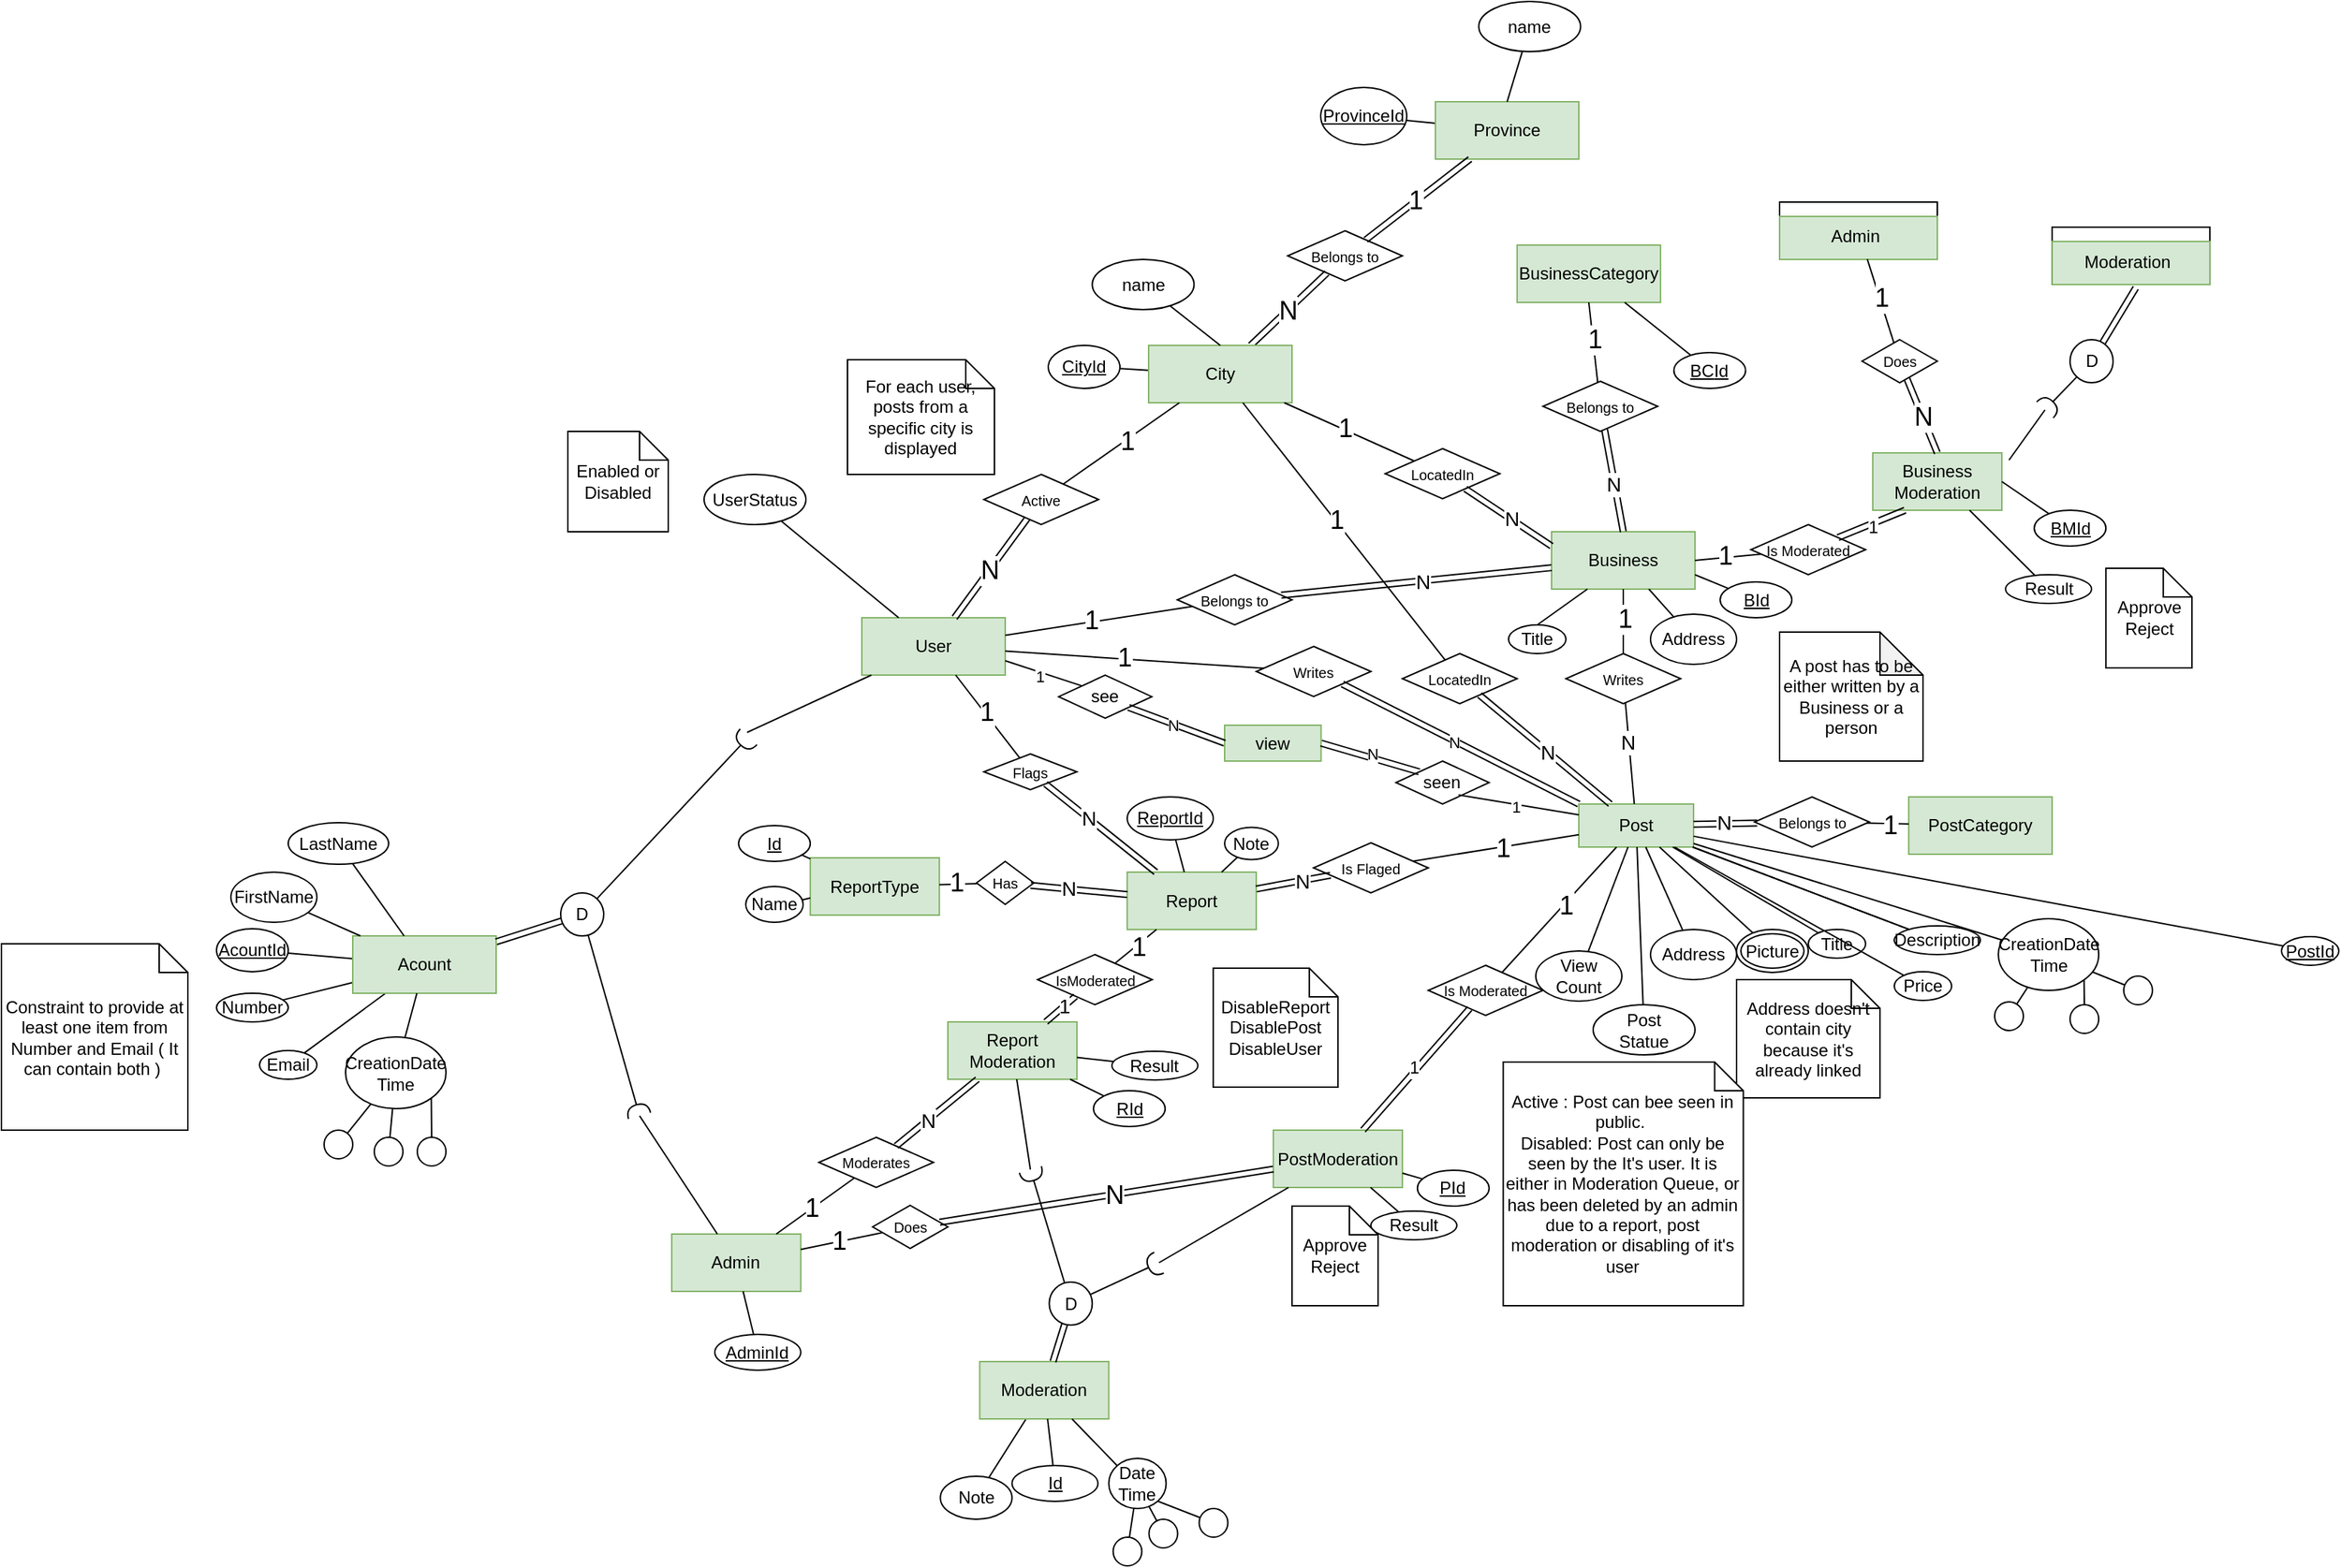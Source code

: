 <mxfile version="24.4.8" type="device">
  <diagram name="Page-1" id="U-ynId0NLzXUT7P6WxYB">
    <mxGraphModel dx="1900" dy="1665" grid="1" gridSize="10" guides="1" tooltips="1" connect="1" arrows="1" fold="1" page="1" pageScale="1" pageWidth="850" pageHeight="1100" math="0" shadow="0">
      <root>
        <mxCell id="0" />
        <mxCell id="1" parent="0" />
        <mxCell id="OLLfKfK8-iYXkt-Ylnlg-1" value="User" style="whiteSpace=wrap;html=1;align=center;fillColor=#d5e8d4;strokeColor=#82b366;" parent="1" vertex="1">
          <mxGeometry x="70" y="140" width="100" height="40" as="geometry" />
        </mxCell>
        <mxCell id="OLLfKfK8-iYXkt-Ylnlg-2" value="AcountId" style="ellipse;whiteSpace=wrap;html=1;align=center;fontStyle=4;" parent="1" vertex="1">
          <mxGeometry x="-380" y="357" width="50" height="30" as="geometry" />
        </mxCell>
        <mxCell id="OLLfKfK8-iYXkt-Ylnlg-3" value="Number" style="ellipse;whiteSpace=wrap;html=1;align=center;" parent="1" vertex="1">
          <mxGeometry x="-380" y="402" width="50" height="20" as="geometry" />
        </mxCell>
        <mxCell id="OLLfKfK8-iYXkt-Ylnlg-10" value="Post" style="whiteSpace=wrap;html=1;align=center;fillColor=#d5e8d4;strokeColor=#82b366;" parent="1" vertex="1">
          <mxGeometry x="570" y="270" width="80" height="30" as="geometry" />
        </mxCell>
        <mxCell id="OLLfKfK8-iYXkt-Ylnlg-11" value="PostId" style="ellipse;whiteSpace=wrap;html=1;align=center;fontStyle=4;" parent="1" vertex="1">
          <mxGeometry x="1060" y="362.5" width="40" height="20" as="geometry" />
        </mxCell>
        <mxCell id="OLLfKfK8-iYXkt-Ylnlg-13" value="CreationDate&lt;div&gt;Time&lt;/div&gt;" style="ellipse;whiteSpace=wrap;html=1;align=center;" parent="1" vertex="1">
          <mxGeometry x="862.56" y="350" width="70" height="50" as="geometry" />
        </mxCell>
        <mxCell id="OLLfKfK8-iYXkt-Ylnlg-17" value="Title" style="ellipse;whiteSpace=wrap;html=1;align=center;" parent="1" vertex="1">
          <mxGeometry x="730" y="357.5" width="40" height="20" as="geometry" />
        </mxCell>
        <mxCell id="OLLfKfK8-iYXkt-Ylnlg-18" value="Description" style="ellipse;whiteSpace=wrap;html=1;align=center;" parent="1" vertex="1">
          <mxGeometry x="789.99" y="355" width="60" height="20" as="geometry" />
        </mxCell>
        <mxCell id="OLLfKfK8-iYXkt-Ylnlg-19" value="Price" style="ellipse;whiteSpace=wrap;html=1;align=center;" parent="1" vertex="1">
          <mxGeometry x="789.99" y="387" width="40" height="20" as="geometry" />
        </mxCell>
        <mxCell id="OLLfKfK8-iYXkt-Ylnlg-21" value="Picture" style="ellipse;shape=doubleEllipse;margin=3;whiteSpace=wrap;html=1;align=center;" parent="1" vertex="1">
          <mxGeometry x="680" y="357.5" width="50" height="30" as="geometry" />
        </mxCell>
        <mxCell id="OLLfKfK8-iYXkt-Ylnlg-29" value="Admin" style="whiteSpace=wrap;html=1;align=center;fillColor=#d5e8d4;strokeColor=#82b366;" parent="1" vertex="1">
          <mxGeometry x="-62.59" y="570" width="90" height="40" as="geometry" />
        </mxCell>
        <mxCell id="VNMjvooEzAglU1BEHEmf-6" value="&lt;u&gt;AdminId&lt;/u&gt;" style="ellipse;whiteSpace=wrap;html=1;align=center;" parent="1" vertex="1">
          <mxGeometry x="-32.52" y="640" width="59.93" height="25" as="geometry" />
        </mxCell>
        <mxCell id="VNMjvooEzAglU1BEHEmf-11" value="Report" style="whiteSpace=wrap;html=1;align=center;fillColor=#d5e8d4;strokeColor=#82b366;" parent="1" vertex="1">
          <mxGeometry x="255.07" y="317.5" width="90" height="40" as="geometry" />
        </mxCell>
        <mxCell id="VNMjvooEzAglU1BEHEmf-12" value="ReportId" style="ellipse;whiteSpace=wrap;html=1;align=center;fontStyle=4;" parent="1" vertex="1">
          <mxGeometry x="255.07" y="265" width="60" height="30" as="geometry" />
        </mxCell>
        <mxCell id="VNMjvooEzAglU1BEHEmf-15" value="Note" style="ellipse;whiteSpace=wrap;html=1;align=center;" parent="1" vertex="1">
          <mxGeometry x="323" y="286.25" width="37.44" height="22.5" as="geometry" />
        </mxCell>
        <mxCell id="VNMjvooEzAglU1BEHEmf-38" value="" style="resizable=0;html=1;whiteSpace=wrap;align=right;verticalAlign=bottom;" parent="1" connectable="0" vertex="1">
          <mxGeometry x="570.002" y="269.999" as="geometry">
            <mxPoint x="-11" y="50" as="offset" />
          </mxGeometry>
        </mxCell>
        <mxCell id="W0FsgQJnzsYs5Z7wdEHe-2" value="" style="endArrow=none;html=1;rounded=0;" parent="1" source="OLLfKfK8-iYXkt-Ylnlg-3" target="W0FsgQJnzsYs5Z7wdEHe-46" edge="1">
          <mxGeometry width="50" height="50" relative="1" as="geometry">
            <mxPoint x="-334.285" y="492.599" as="sourcePoint" />
            <mxPoint x="-356.667" y="579.5" as="targetPoint" />
          </mxGeometry>
        </mxCell>
        <mxCell id="W0FsgQJnzsYs5Z7wdEHe-5" value="" style="endArrow=none;html=1;rounded=0;" parent="1" source="OLLfKfK8-iYXkt-Ylnlg-2" target="W0FsgQJnzsYs5Z7wdEHe-46" edge="1">
          <mxGeometry width="50" height="50" relative="1" as="geometry">
            <mxPoint x="-424" y="466" as="sourcePoint" />
            <mxPoint x="-327.692" y="462" as="targetPoint" />
          </mxGeometry>
        </mxCell>
        <mxCell id="W0FsgQJnzsYs5Z7wdEHe-9" value="" style="endArrow=none;html=1;rounded=0;" parent="1" source="VNMjvooEzAglU1BEHEmf-12" target="VNMjvooEzAglU1BEHEmf-11" edge="1">
          <mxGeometry width="50" height="50" relative="1" as="geometry">
            <mxPoint x="216.0" y="98.38" as="sourcePoint" />
            <mxPoint x="310" y="135.38" as="targetPoint" />
          </mxGeometry>
        </mxCell>
        <mxCell id="W0FsgQJnzsYs5Z7wdEHe-11" value="" style="endArrow=none;html=1;rounded=0;" parent="1" source="VNMjvooEzAglU1BEHEmf-15" target="VNMjvooEzAglU1BEHEmf-11" edge="1">
          <mxGeometry width="50" height="50" relative="1" as="geometry">
            <mxPoint x="236.0" y="118.38" as="sourcePoint" />
            <mxPoint x="330" y="155.38" as="targetPoint" />
          </mxGeometry>
        </mxCell>
        <mxCell id="W0FsgQJnzsYs5Z7wdEHe-12" value="" style="endArrow=none;html=1;rounded=0;" parent="1" source="VNMjvooEzAglU1BEHEmf-6" target="OLLfKfK8-iYXkt-Ylnlg-29" edge="1">
          <mxGeometry width="50" height="50" relative="1" as="geometry">
            <mxPoint x="-12.549" y="588.323" as="sourcePoint" />
            <mxPoint x="40.007" y="700" as="targetPoint" />
          </mxGeometry>
        </mxCell>
        <mxCell id="W0FsgQJnzsYs5Z7wdEHe-23" value="" style="endArrow=none;html=1;rounded=0;" parent="1" source="OLLfKfK8-iYXkt-Ylnlg-10" target="OLLfKfK8-iYXkt-Ylnlg-11" edge="1">
          <mxGeometry width="50" height="50" relative="1" as="geometry">
            <mxPoint x="580" y="185" as="sourcePoint" />
            <mxPoint x="630" y="135" as="targetPoint" />
          </mxGeometry>
        </mxCell>
        <mxCell id="W0FsgQJnzsYs5Z7wdEHe-24" value="" style="endArrow=none;html=1;rounded=0;" parent="1" source="OLLfKfK8-iYXkt-Ylnlg-10" target="OLLfKfK8-iYXkt-Ylnlg-21" edge="1">
          <mxGeometry width="50" height="50" relative="1" as="geometry">
            <mxPoint x="590" y="195" as="sourcePoint" />
            <mxPoint x="640" y="145" as="targetPoint" />
          </mxGeometry>
        </mxCell>
        <mxCell id="W0FsgQJnzsYs5Z7wdEHe-26" value="" style="endArrow=none;html=1;rounded=0;" parent="1" source="OLLfKfK8-iYXkt-Ylnlg-10" target="OLLfKfK8-iYXkt-Ylnlg-13" edge="1">
          <mxGeometry width="50" height="50" relative="1" as="geometry">
            <mxPoint x="610" y="215" as="sourcePoint" />
            <mxPoint x="660" y="165" as="targetPoint" />
          </mxGeometry>
        </mxCell>
        <mxCell id="W0FsgQJnzsYs5Z7wdEHe-29" value="" style="endArrow=none;html=1;rounded=0;" parent="1" source="OLLfKfK8-iYXkt-Ylnlg-10" target="OLLfKfK8-iYXkt-Ylnlg-17" edge="1">
          <mxGeometry width="50" height="50" relative="1" as="geometry">
            <mxPoint x="640" y="245" as="sourcePoint" />
            <mxPoint x="690" y="195" as="targetPoint" />
          </mxGeometry>
        </mxCell>
        <mxCell id="W0FsgQJnzsYs5Z7wdEHe-30" value="" style="endArrow=none;html=1;rounded=0;" parent="1" source="OLLfKfK8-iYXkt-Ylnlg-10" target="OLLfKfK8-iYXkt-Ylnlg-18" edge="1">
          <mxGeometry width="50" height="50" relative="1" as="geometry">
            <mxPoint x="650" y="255" as="sourcePoint" />
            <mxPoint x="700" y="205" as="targetPoint" />
          </mxGeometry>
        </mxCell>
        <mxCell id="W0FsgQJnzsYs5Z7wdEHe-31" value="" style="endArrow=none;html=1;rounded=0;" parent="1" source="OLLfKfK8-iYXkt-Ylnlg-10" target="OLLfKfK8-iYXkt-Ylnlg-18" edge="1">
          <mxGeometry width="50" height="50" relative="1" as="geometry">
            <mxPoint x="660" y="265" as="sourcePoint" />
            <mxPoint x="710" y="215" as="targetPoint" />
          </mxGeometry>
        </mxCell>
        <mxCell id="W0FsgQJnzsYs5Z7wdEHe-33" value="" style="endArrow=none;html=1;rounded=0;" parent="1" source="OLLfKfK8-iYXkt-Ylnlg-10" target="OLLfKfK8-iYXkt-Ylnlg-19" edge="1">
          <mxGeometry width="50" height="50" relative="1" as="geometry">
            <mxPoint x="680" y="285" as="sourcePoint" />
            <mxPoint x="730" y="235" as="targetPoint" />
          </mxGeometry>
        </mxCell>
        <mxCell id="W0FsgQJnzsYs5Z7wdEHe-35" value="" style="endArrow=none;html=1;rounded=0;" parent="1" source="OLLfKfK8-iYXkt-Ylnlg-13" target="W0FsgQJnzsYs5Z7wdEHe-38" edge="1">
          <mxGeometry width="50" height="50" relative="1" as="geometry">
            <mxPoint x="1165.01" y="380" as="sourcePoint" />
            <mxPoint x="1175.01" y="360" as="targetPoint" />
          </mxGeometry>
        </mxCell>
        <mxCell id="W0FsgQJnzsYs5Z7wdEHe-36" value="" style="endArrow=none;html=1;rounded=0;" parent="1" source="OLLfKfK8-iYXkt-Ylnlg-13" target="W0FsgQJnzsYs5Z7wdEHe-39" edge="1">
          <mxGeometry width="50" height="50" relative="1" as="geometry">
            <mxPoint x="1175.01" y="430" as="sourcePoint" />
            <mxPoint x="1185.01" y="380" as="targetPoint" />
          </mxGeometry>
        </mxCell>
        <mxCell id="W0FsgQJnzsYs5Z7wdEHe-37" value="" style="endArrow=none;html=1;rounded=0;exitX=1;exitY=1;exitDx=0;exitDy=0;" parent="1" source="OLLfKfK8-iYXkt-Ylnlg-13" target="W0FsgQJnzsYs5Z7wdEHe-40" edge="1">
          <mxGeometry width="50" height="50" relative="1" as="geometry">
            <mxPoint x="1185.01" y="440" as="sourcePoint" />
            <mxPoint x="1225.01" y="410" as="targetPoint" />
          </mxGeometry>
        </mxCell>
        <mxCell id="W0FsgQJnzsYs5Z7wdEHe-38" value="" style="ellipse;whiteSpace=wrap;html=1;" parent="1" vertex="1">
          <mxGeometry x="860" y="408" width="20" height="20" as="geometry" />
        </mxCell>
        <mxCell id="W0FsgQJnzsYs5Z7wdEHe-39" value="" style="ellipse;whiteSpace=wrap;html=1;" parent="1" vertex="1">
          <mxGeometry x="950.0" y="390" width="20" height="20" as="geometry" />
        </mxCell>
        <mxCell id="W0FsgQJnzsYs5Z7wdEHe-40" value="" style="ellipse;whiteSpace=wrap;html=1;" parent="1" vertex="1">
          <mxGeometry x="912.56" y="410" width="20" height="20" as="geometry" />
        </mxCell>
        <mxCell id="W0FsgQJnzsYs5Z7wdEHe-43" value="Email" style="ellipse;whiteSpace=wrap;html=1;align=center;" parent="1" vertex="1">
          <mxGeometry x="-350" y="442" width="40" height="20" as="geometry" />
        </mxCell>
        <mxCell id="W0FsgQJnzsYs5Z7wdEHe-44" value="" style="endArrow=none;html=1;rounded=0;" parent="1" source="W0FsgQJnzsYs5Z7wdEHe-43" target="W0FsgQJnzsYs5Z7wdEHe-46" edge="1">
          <mxGeometry width="50" height="50" relative="1" as="geometry">
            <mxPoint x="-340" y="514.5" as="sourcePoint" />
            <mxPoint x="-334.615" y="579.5" as="targetPoint" />
          </mxGeometry>
        </mxCell>
        <mxCell id="W0FsgQJnzsYs5Z7wdEHe-46" value="Acount" style="whiteSpace=wrap;html=1;align=center;fillColor=#d5e8d4;strokeColor=#82b366;" parent="1" vertex="1">
          <mxGeometry x="-285" y="362" width="100" height="40" as="geometry" />
        </mxCell>
        <mxCell id="W0FsgQJnzsYs5Z7wdEHe-48" value="" style="ellipse;whiteSpace=wrap;html=1;align=center;aspect=fixed;fillColor=none;strokeColor=none;resizable=0;perimeter=centerPerimeter;rotatable=0;allowArrows=0;points=[];outlineConnect=1;" parent="1" vertex="1">
          <mxGeometry x="-240" y="402" width="10" height="10" as="geometry" />
        </mxCell>
        <mxCell id="W0FsgQJnzsYs5Z7wdEHe-50" value="D" style="ellipse;whiteSpace=wrap;html=1;align=center;" parent="1" vertex="1">
          <mxGeometry x="-140" y="332" width="30" height="30" as="geometry" />
        </mxCell>
        <mxCell id="W0FsgQJnzsYs5Z7wdEHe-51" value="" style="rounded=0;orthogonalLoop=1;jettySize=auto;html=1;endArrow=halfCircle;endFill=0;endSize=6;strokeWidth=1;sketch=0;fontSize=12;curved=1;" parent="1" source="W0FsgQJnzsYs5Z7wdEHe-50" edge="1">
          <mxGeometry relative="1" as="geometry">
            <mxPoint x="-161.029" y="312.501" as="sourcePoint" />
            <mxPoint x="-8.98" y="223.07" as="targetPoint" />
          </mxGeometry>
        </mxCell>
        <mxCell id="W0FsgQJnzsYs5Z7wdEHe-54" value="" style="shape=link;html=1;rounded=0;" parent="1" source="W0FsgQJnzsYs5Z7wdEHe-50" target="W0FsgQJnzsYs5Z7wdEHe-46" edge="1">
          <mxGeometry width="100" relative="1" as="geometry">
            <mxPoint x="-163.123" y="341.765" as="sourcePoint" />
            <mxPoint x="-460" y="437" as="targetPoint" />
          </mxGeometry>
        </mxCell>
        <mxCell id="W0FsgQJnzsYs5Z7wdEHe-57" value="" style="ellipse;whiteSpace=wrap;html=1;align=center;aspect=fixed;fillColor=none;strokeColor=none;resizable=0;perimeter=centerPerimeter;rotatable=0;allowArrows=0;points=[];outlineConnect=1;" parent="1" vertex="1">
          <mxGeometry x="-350" y="660" width="10" height="10" as="geometry" />
        </mxCell>
        <mxCell id="W0FsgQJnzsYs5Z7wdEHe-60" value="" style="endArrow=none;html=1;rounded=0;" parent="1" source="OLLfKfK8-iYXkt-Ylnlg-1" edge="1">
          <mxGeometry relative="1" as="geometry">
            <mxPoint x="76" y="180" as="sourcePoint" />
            <mxPoint x="-10" y="220" as="targetPoint" />
          </mxGeometry>
        </mxCell>
        <mxCell id="W0FsgQJnzsYs5Z7wdEHe-52" value="" style="ellipse;whiteSpace=wrap;html=1;align=center;aspect=fixed;fillColor=none;strokeColor=none;resizable=0;perimeter=centerPerimeter;rotatable=0;allowArrows=0;points=[];outlineConnect=1;" parent="1" vertex="1">
          <mxGeometry x="14.06" y="285.5" width="10" height="10" as="geometry" />
        </mxCell>
        <mxCell id="W0FsgQJnzsYs5Z7wdEHe-61" value="Address" style="ellipse;whiteSpace=wrap;html=1;align=center;" parent="1" vertex="1">
          <mxGeometry x="620" y="357.5" width="60" height="35" as="geometry" />
        </mxCell>
        <mxCell id="W0FsgQJnzsYs5Z7wdEHe-63" value="" style="endArrow=none;html=1;rounded=0;" parent="1" source="OLLfKfK8-iYXkt-Ylnlg-10" target="W0FsgQJnzsYs5Z7wdEHe-61" edge="1">
          <mxGeometry width="50" height="50" relative="1" as="geometry">
            <mxPoint x="686" y="335" as="sourcePoint" />
            <mxPoint x="800" y="270" as="targetPoint" />
          </mxGeometry>
        </mxCell>
        <mxCell id="W0FsgQJnzsYs5Z7wdEHe-67" value="ProvinceId" style="ellipse;whiteSpace=wrap;html=1;align=center;fontStyle=4;" parent="1" vertex="1">
          <mxGeometry x="390" y="-230" width="60" height="40" as="geometry" />
        </mxCell>
        <mxCell id="W0FsgQJnzsYs5Z7wdEHe-69" value="" style="endArrow=none;html=1;rounded=0;" parent="1" source="W0FsgQJnzsYs5Z7wdEHe-67" target="1XdWY4thE600UXYjsZcv-6" edge="1">
          <mxGeometry width="50" height="50" relative="1" as="geometry">
            <mxPoint x="-434.0" y="25.75" as="sourcePoint" />
            <mxPoint x="40.0" y="-20" as="targetPoint" />
          </mxGeometry>
        </mxCell>
        <mxCell id="W0FsgQJnzsYs5Z7wdEHe-70" value="Constraint to provide at least one item from Number and Email ( It can contain both )&amp;nbsp;" style="shape=note;size=20;whiteSpace=wrap;html=1;" parent="1" vertex="1">
          <mxGeometry x="-530" y="367.5" width="130" height="130" as="geometry" />
        </mxCell>
        <mxCell id="1XdWY4thE600UXYjsZcv-1" value="&lt;font style=&quot;font-size: 10px;&quot;&gt;Belongs to&lt;/font&gt;" style="shape=rhombus;perimeter=rhombusPerimeter;whiteSpace=wrap;html=1;align=center;" parent="1" vertex="1">
          <mxGeometry x="366.96" y="-130" width="80" height="35" as="geometry" />
        </mxCell>
        <mxCell id="1XdWY4thE600UXYjsZcv-2" value="" style="shape=link;html=1;rounded=0;" parent="1" source="1XdWY4thE600UXYjsZcv-9" target="1XdWY4thE600UXYjsZcv-1" edge="1">
          <mxGeometry width="100" relative="1" as="geometry">
            <mxPoint x="-120" y="125" as="sourcePoint" />
            <mxPoint x="-40.51" y="190" as="targetPoint" />
          </mxGeometry>
        </mxCell>
        <mxCell id="1XdWY4thE600UXYjsZcv-3" value="&lt;font style=&quot;font-size: 18px;&quot;&gt;N&lt;/font&gt;" style="edgeLabel;html=1;align=center;verticalAlign=middle;resizable=0;points=[];" parent="1XdWY4thE600UXYjsZcv-2" connectable="0" vertex="1">
          <mxGeometry x="-0.042" relative="1" as="geometry">
            <mxPoint as="offset" />
          </mxGeometry>
        </mxCell>
        <mxCell id="1XdWY4thE600UXYjsZcv-6" value="Province" style="whiteSpace=wrap;html=1;align=center;fillColor=#d5e8d4;strokeColor=#82b366;" parent="1" vertex="1">
          <mxGeometry x="470" y="-220" width="100" height="40" as="geometry" />
        </mxCell>
        <mxCell id="1XdWY4thE600UXYjsZcv-7" value="CityId" style="ellipse;whiteSpace=wrap;html=1;align=center;fontStyle=4;" parent="1" vertex="1">
          <mxGeometry x="200" y="-50" width="50" height="30" as="geometry" />
        </mxCell>
        <mxCell id="1XdWY4thE600UXYjsZcv-8" value="" style="endArrow=none;html=1;rounded=0;" parent="1" source="1XdWY4thE600UXYjsZcv-7" target="1XdWY4thE600UXYjsZcv-9" edge="1">
          <mxGeometry width="50" height="50" relative="1" as="geometry">
            <mxPoint x="-686.53" y="25.75" as="sourcePoint" />
            <mxPoint x="-212.53" y="-20" as="targetPoint" />
          </mxGeometry>
        </mxCell>
        <mxCell id="1XdWY4thE600UXYjsZcv-9" value="City" style="whiteSpace=wrap;html=1;align=center;fillColor=#d5e8d4;strokeColor=#82b366;" parent="1" vertex="1">
          <mxGeometry x="270" y="-50" width="100" height="40" as="geometry" />
        </mxCell>
        <mxCell id="1XdWY4thE600UXYjsZcv-10" value="" style="shape=link;html=1;rounded=0;" parent="1" source="1XdWY4thE600UXYjsZcv-6" target="1XdWY4thE600UXYjsZcv-1" edge="1">
          <mxGeometry width="100" relative="1" as="geometry">
            <mxPoint x="-210" y="-50" as="sourcePoint" />
            <mxPoint x="-110" y="-50" as="targetPoint" />
          </mxGeometry>
        </mxCell>
        <mxCell id="1XdWY4thE600UXYjsZcv-11" value="&lt;font style=&quot;font-size: 18px;&quot;&gt;1&lt;/font&gt;" style="edgeLabel;html=1;align=center;verticalAlign=middle;resizable=0;points=[];" parent="1XdWY4thE600UXYjsZcv-10" vertex="1" connectable="0">
          <mxGeometry x="0.028" y="-1" relative="1" as="geometry">
            <mxPoint as="offset" />
          </mxGeometry>
        </mxCell>
        <mxCell id="1XdWY4thE600UXYjsZcv-13" value="&lt;font style=&quot;font-size: 10px;&quot;&gt;Active&lt;/font&gt;" style="shape=rhombus;perimeter=rhombusPerimeter;whiteSpace=wrap;html=1;align=center;" parent="1" vertex="1">
          <mxGeometry x="155.07" y="40" width="80" height="35" as="geometry" />
        </mxCell>
        <mxCell id="1XdWY4thE600UXYjsZcv-14" value="" style="shape=link;html=1;rounded=0;" parent="1" source="OLLfKfK8-iYXkt-Ylnlg-1" target="1XdWY4thE600UXYjsZcv-13" edge="1">
          <mxGeometry width="100" relative="1" as="geometry">
            <mxPoint x="140.07" y="80" as="sourcePoint" />
            <mxPoint x="52.49" y="310" as="targetPoint" />
          </mxGeometry>
        </mxCell>
        <mxCell id="1XdWY4thE600UXYjsZcv-15" value="&lt;font style=&quot;font-size: 18px;&quot;&gt;N&lt;/font&gt;" style="edgeLabel;html=1;align=center;verticalAlign=middle;resizable=0;points=[];" parent="1XdWY4thE600UXYjsZcv-14" connectable="0" vertex="1">
          <mxGeometry x="-0.042" relative="1" as="geometry">
            <mxPoint as="offset" />
          </mxGeometry>
        </mxCell>
        <mxCell id="1XdWY4thE600UXYjsZcv-18" value="" style="endArrow=none;html=1;rounded=0;" parent="1" source="1XdWY4thE600UXYjsZcv-13" target="1XdWY4thE600UXYjsZcv-9" edge="1">
          <mxGeometry width="50" height="50" relative="1" as="geometry">
            <mxPoint x="80.07" y="100" as="sourcePoint" />
            <mxPoint x="130.07" y="50" as="targetPoint" />
          </mxGeometry>
        </mxCell>
        <mxCell id="1XdWY4thE600UXYjsZcv-19" value="&lt;font style=&quot;font-size: 18px;&quot;&gt;1&lt;/font&gt;" style="edgeLabel;html=1;align=center;verticalAlign=middle;resizable=0;points=[];" parent="1XdWY4thE600UXYjsZcv-18" vertex="1" connectable="0">
          <mxGeometry x="0.083" y="-1" relative="1" as="geometry">
            <mxPoint as="offset" />
          </mxGeometry>
        </mxCell>
        <mxCell id="1XdWY4thE600UXYjsZcv-20" value="For each user, posts from a specific city is displayed" style="shape=note;size=20;whiteSpace=wrap;html=1;" parent="1" vertex="1">
          <mxGeometry x="60" y="-40" width="102.47" height="80" as="geometry" />
        </mxCell>
        <mxCell id="oPCB6lVAPAYmgcGz6clf-1" value="&lt;font style=&quot;font-size: 10px;&quot;&gt;Writes&lt;/font&gt;" style="shape=rhombus;perimeter=rhombusPerimeter;whiteSpace=wrap;html=1;align=center;" parent="1" vertex="1">
          <mxGeometry x="345.07" y="160" width="80" height="35" as="geometry" />
        </mxCell>
        <mxCell id="oPCB6lVAPAYmgcGz6clf-4" value="" style="endArrow=none;html=1;rounded=0;" parent="1" source="oPCB6lVAPAYmgcGz6clf-1" target="OLLfKfK8-iYXkt-Ylnlg-1" edge="1">
          <mxGeometry width="50" height="50" relative="1" as="geometry">
            <mxPoint x="253" y="90" as="sourcePoint" />
            <mxPoint x="290" y="-10" as="targetPoint" />
          </mxGeometry>
        </mxCell>
        <mxCell id="oPCB6lVAPAYmgcGz6clf-5" value="&lt;font style=&quot;font-size: 18px;&quot;&gt;1&lt;/font&gt;" style="edgeLabel;html=1;align=center;verticalAlign=middle;resizable=0;points=[];" parent="oPCB6lVAPAYmgcGz6clf-4" vertex="1" connectable="0">
          <mxGeometry x="0.083" y="-1" relative="1" as="geometry">
            <mxPoint as="offset" />
          </mxGeometry>
        </mxCell>
        <mxCell id="oPCB6lVAPAYmgcGz6clf-6" value="PostCategory" style="whiteSpace=wrap;html=1;align=center;fillColor=#d5e8d4;strokeColor=#82b366;" parent="1" vertex="1">
          <mxGeometry x="800.07" y="265" width="100" height="40" as="geometry" />
        </mxCell>
        <mxCell id="oPCB6lVAPAYmgcGz6clf-8" value="&lt;font style=&quot;font-size: 10px;&quot;&gt;Belongs to&lt;/font&gt;" style="shape=rhombus;perimeter=rhombusPerimeter;whiteSpace=wrap;html=1;align=center;" parent="1" vertex="1">
          <mxGeometry x="692.56" y="265" width="80" height="35" as="geometry" />
        </mxCell>
        <mxCell id="oPCB6lVAPAYmgcGz6clf-9" value="" style="shape=link;html=1;rounded=0;" parent="1" source="OLLfKfK8-iYXkt-Ylnlg-10" target="oPCB6lVAPAYmgcGz6clf-8" edge="1">
          <mxGeometry width="100" relative="1" as="geometry">
            <mxPoint x="750" y="62" as="sourcePoint" />
            <mxPoint x="605.49" y="68" as="targetPoint" />
          </mxGeometry>
        </mxCell>
        <mxCell id="oPCB6lVAPAYmgcGz6clf-32" value="&lt;font style=&quot;font-size: 14px;&quot;&gt;N&lt;/font&gt;" style="edgeLabel;html=1;align=center;verticalAlign=middle;resizable=0;points=[];" parent="oPCB6lVAPAYmgcGz6clf-9" vertex="1" connectable="0">
          <mxGeometry x="-0.075" y="1" relative="1" as="geometry">
            <mxPoint as="offset" />
          </mxGeometry>
        </mxCell>
        <mxCell id="oPCB6lVAPAYmgcGz6clf-11" value="" style="endArrow=none;html=1;rounded=0;" parent="1" source="oPCB6lVAPAYmgcGz6clf-8" target="oPCB6lVAPAYmgcGz6clf-6" edge="1">
          <mxGeometry width="50" height="50" relative="1" as="geometry">
            <mxPoint x="433" y="-122" as="sourcePoint" />
            <mxPoint x="350" y="-40" as="targetPoint" />
          </mxGeometry>
        </mxCell>
        <mxCell id="oPCB6lVAPAYmgcGz6clf-12" value="&lt;font style=&quot;font-size: 18px;&quot;&gt;1&lt;/font&gt;" style="edgeLabel;html=1;align=center;verticalAlign=middle;resizable=0;points=[];" parent="oPCB6lVAPAYmgcGz6clf-11" vertex="1" connectable="0">
          <mxGeometry x="0.083" y="-1" relative="1" as="geometry">
            <mxPoint as="offset" />
          </mxGeometry>
        </mxCell>
        <mxCell id="oPCB6lVAPAYmgcGz6clf-26" value="&lt;span style=&quot;font-size: 10px;&quot;&gt;LocatedIn&lt;/span&gt;" style="shape=rhombus;perimeter=rhombusPerimeter;whiteSpace=wrap;html=1;align=center;" parent="1" vertex="1">
          <mxGeometry x="446.96" y="165" width="80" height="35" as="geometry" />
        </mxCell>
        <mxCell id="oPCB6lVAPAYmgcGz6clf-27" value="" style="shape=link;html=1;rounded=0;" parent="1" source="OLLfKfK8-iYXkt-Ylnlg-10" target="oPCB6lVAPAYmgcGz6clf-26" edge="1">
          <mxGeometry width="100" relative="1" as="geometry">
            <mxPoint x="769.99" y="140" as="sourcePoint" />
            <mxPoint x="625.48" y="145" as="targetPoint" />
          </mxGeometry>
        </mxCell>
        <mxCell id="oPCB6lVAPAYmgcGz6clf-28" value="&lt;font style=&quot;font-size: 14px;&quot;&gt;N&lt;/font&gt;" style="edgeLabel;html=1;align=center;verticalAlign=middle;resizable=0;points=[];" parent="oPCB6lVAPAYmgcGz6clf-27" connectable="0" vertex="1">
          <mxGeometry x="-0.042" relative="1" as="geometry">
            <mxPoint as="offset" />
          </mxGeometry>
        </mxCell>
        <mxCell id="oPCB6lVAPAYmgcGz6clf-29" value="" style="endArrow=none;html=1;rounded=0;" parent="1" source="oPCB6lVAPAYmgcGz6clf-26" target="1XdWY4thE600UXYjsZcv-9" edge="1">
          <mxGeometry width="50" height="50" relative="1" as="geometry">
            <mxPoint x="452.99" y="-45" as="sourcePoint" />
            <mxPoint x="369.99" y="38" as="targetPoint" />
          </mxGeometry>
        </mxCell>
        <mxCell id="oPCB6lVAPAYmgcGz6clf-30" value="&lt;font style=&quot;font-size: 18px;&quot;&gt;1&lt;/font&gt;" style="edgeLabel;html=1;align=center;verticalAlign=middle;resizable=0;points=[];" parent="oPCB6lVAPAYmgcGz6clf-29" vertex="1" connectable="0">
          <mxGeometry x="0.083" y="-1" relative="1" as="geometry">
            <mxPoint as="offset" />
          </mxGeometry>
        </mxCell>
        <mxCell id="oPCB6lVAPAYmgcGz6clf-31" value="Address doesn&#39;t contain city because it&#39;s already linked" style="shape=note;size=20;whiteSpace=wrap;html=1;" parent="1" vertex="1">
          <mxGeometry x="680" y="392.5" width="100" height="82.5" as="geometry" />
        </mxCell>
        <mxCell id="oPCB6lVAPAYmgcGz6clf-33" value="UserStatus" style="ellipse;whiteSpace=wrap;html=1;align=center;" parent="1" vertex="1">
          <mxGeometry x="-40" y="40" width="71" height="35" as="geometry" />
        </mxCell>
        <mxCell id="oPCB6lVAPAYmgcGz6clf-34" value="" style="endArrow=none;html=1;rounded=0;" parent="1" source="OLLfKfK8-iYXkt-Ylnlg-1" target="oPCB6lVAPAYmgcGz6clf-33" edge="1">
          <mxGeometry width="50" height="50" relative="1" as="geometry">
            <mxPoint x="37" y="-45" as="sourcePoint" />
            <mxPoint x="111" y="-160" as="targetPoint" />
          </mxGeometry>
        </mxCell>
        <mxCell id="oPCB6lVAPAYmgcGz6clf-36" value="Enabled or Disabled" style="shape=note;size=20;whiteSpace=wrap;html=1;" parent="1" vertex="1">
          <mxGeometry x="-135" y="10" width="70" height="70" as="geometry" />
        </mxCell>
        <mxCell id="oPCB6lVAPAYmgcGz6clf-40" value="" style="ellipse;whiteSpace=wrap;html=1;align=center;aspect=fixed;fillColor=none;strokeColor=none;resizable=0;perimeter=centerPerimeter;rotatable=0;allowArrows=0;points=[];outlineConnect=1;" parent="1" vertex="1">
          <mxGeometry x="-90" y="655" width="10" height="10" as="geometry" />
        </mxCell>
        <mxCell id="oPCB6lVAPAYmgcGz6clf-42" value="" style="rounded=0;orthogonalLoop=1;jettySize=auto;html=1;endArrow=halfCircle;endFill=0;endSize=6;strokeWidth=1;sketch=0;fontSize=12;curved=1;entryX=1;entryY=1;entryDx=0;entryDy=0;entryPerimeter=0;" parent="1" source="W0FsgQJnzsYs5Z7wdEHe-50" target="oPCB6lVAPAYmgcGz6clf-45" edge="1">
          <mxGeometry relative="1" as="geometry">
            <mxPoint x="22.95" y="572.28" as="sourcePoint" />
            <mxPoint x="-180" y="405" as="targetPoint" />
          </mxGeometry>
        </mxCell>
        <mxCell id="oPCB6lVAPAYmgcGz6clf-44" value="" style="endArrow=none;html=1;rounded=0;" parent="1" source="OLLfKfK8-iYXkt-Ylnlg-29" target="oPCB6lVAPAYmgcGz6clf-45" edge="1">
          <mxGeometry relative="1" as="geometry">
            <mxPoint x="170" y="405" as="sourcePoint" />
            <mxPoint x="-120" y="525" as="targetPoint" />
          </mxGeometry>
        </mxCell>
        <mxCell id="oPCB6lVAPAYmgcGz6clf-45" value="" style="ellipse;whiteSpace=wrap;html=1;align=center;aspect=fixed;fillColor=none;strokeColor=none;resizable=0;perimeter=centerPerimeter;rotatable=0;allowArrows=0;points=[];outlineConnect=1;" parent="1" vertex="1">
          <mxGeometry x="-90" y="482.5" width="10" height="10" as="geometry" />
        </mxCell>
        <mxCell id="oPCB6lVAPAYmgcGz6clf-48" value="PostModeration" style="whiteSpace=wrap;html=1;align=center;fillColor=#d5e8d4;strokeColor=#82b366;" parent="1" vertex="1">
          <mxGeometry x="356.96" y="497.5" width="90" height="40" as="geometry" />
        </mxCell>
        <mxCell id="oPCB6lVAPAYmgcGz6clf-62" value="DisableReport&lt;div&gt;DisablePost&lt;/div&gt;&lt;div&gt;DisableUser&lt;/div&gt;" style="shape=note;size=20;whiteSpace=wrap;html=1;" parent="1" vertex="1">
          <mxGeometry x="315.07" y="384.5" width="87" height="83" as="geometry" />
        </mxCell>
        <mxCell id="oPCB6lVAPAYmgcGz6clf-77" value="&lt;font style=&quot;font-size: 10px;&quot;&gt;Does&lt;/font&gt;" style="shape=rhombus;perimeter=rhombusPerimeter;whiteSpace=wrap;html=1;align=center;" parent="1" vertex="1">
          <mxGeometry x="77.54" y="550" width="52.46" height="30" as="geometry" />
        </mxCell>
        <mxCell id="oPCB6lVAPAYmgcGz6clf-78" value="" style="shape=link;html=1;rounded=0;" parent="1" source="oPCB6lVAPAYmgcGz6clf-48" target="oPCB6lVAPAYmgcGz6clf-77" edge="1">
          <mxGeometry width="100" relative="1" as="geometry">
            <mxPoint x="230" y="805" as="sourcePoint" />
            <mxPoint x="147.49" y="975" as="targetPoint" />
          </mxGeometry>
        </mxCell>
        <mxCell id="oPCB6lVAPAYmgcGz6clf-79" value="&lt;font style=&quot;font-size: 18px;&quot;&gt;N&lt;/font&gt;" style="edgeLabel;html=1;align=center;verticalAlign=middle;resizable=0;points=[];" parent="oPCB6lVAPAYmgcGz6clf-78" connectable="0" vertex="1">
          <mxGeometry x="-0.042" relative="1" as="geometry">
            <mxPoint as="offset" />
          </mxGeometry>
        </mxCell>
        <mxCell id="oPCB6lVAPAYmgcGz6clf-80" value="" style="endArrow=none;html=1;rounded=0;" parent="1" source="oPCB6lVAPAYmgcGz6clf-77" target="OLLfKfK8-iYXkt-Ylnlg-29" edge="1">
          <mxGeometry width="50" height="50" relative="1" as="geometry">
            <mxPoint x="2.48" y="735" as="sourcePoint" />
            <mxPoint x="213.41" y="625" as="targetPoint" />
          </mxGeometry>
        </mxCell>
        <mxCell id="oPCB6lVAPAYmgcGz6clf-81" value="&lt;font style=&quot;font-size: 18px;&quot;&gt;1&lt;/font&gt;" style="edgeLabel;html=1;align=center;verticalAlign=middle;resizable=0;points=[];" parent="oPCB6lVAPAYmgcGz6clf-80" vertex="1" connectable="0">
          <mxGeometry x="0.083" y="-1" relative="1" as="geometry">
            <mxPoint as="offset" />
          </mxGeometry>
        </mxCell>
        <mxCell id="oPCB6lVAPAYmgcGz6clf-82" value="&lt;font style=&quot;font-size: 10px;&quot;&gt;Is Moderated&lt;/font&gt;" style="shape=rhombus;perimeter=rhombusPerimeter;whiteSpace=wrap;html=1;align=center;" parent="1" vertex="1">
          <mxGeometry x="465.0" y="382.5" width="80" height="35" as="geometry" />
        </mxCell>
        <mxCell id="oPCB6lVAPAYmgcGz6clf-85" value="" style="endArrow=none;html=1;rounded=0;" parent="1" source="oPCB6lVAPAYmgcGz6clf-82" target="OLLfKfK8-iYXkt-Ylnlg-10" edge="1">
          <mxGeometry width="50" height="50" relative="1" as="geometry">
            <mxPoint x="369.07" y="434" as="sourcePoint" />
            <mxPoint x="580" y="324" as="targetPoint" />
          </mxGeometry>
        </mxCell>
        <mxCell id="oPCB6lVAPAYmgcGz6clf-86" value="&lt;font style=&quot;font-size: 18px;&quot;&gt;1&lt;/font&gt;" style="edgeLabel;html=1;align=center;verticalAlign=middle;resizable=0;points=[];" parent="oPCB6lVAPAYmgcGz6clf-85" vertex="1" connectable="0">
          <mxGeometry x="0.083" y="-1" relative="1" as="geometry">
            <mxPoint as="offset" />
          </mxGeometry>
        </mxCell>
        <mxCell id="oPCB6lVAPAYmgcGz6clf-90" value="ReportType" style="whiteSpace=wrap;html=1;align=center;fillColor=#d5e8d4;strokeColor=#82b366;" parent="1" vertex="1">
          <mxGeometry x="34.06" y="307.5" width="90" height="40" as="geometry" />
        </mxCell>
        <mxCell id="oPCB6lVAPAYmgcGz6clf-91" value="Id" style="ellipse;whiteSpace=wrap;html=1;align=center;fontStyle=4;" parent="1" vertex="1">
          <mxGeometry x="-15.94" y="285" width="50" height="25" as="geometry" />
        </mxCell>
        <mxCell id="oPCB6lVAPAYmgcGz6clf-92" value="Name" style="ellipse;whiteSpace=wrap;html=1;align=center;" parent="1" vertex="1">
          <mxGeometry x="-10.94" y="327.5" width="40" height="25" as="geometry" />
        </mxCell>
        <mxCell id="oPCB6lVAPAYmgcGz6clf-93" value="" style="endArrow=none;html=1;rounded=0;" parent="1" source="oPCB6lVAPAYmgcGz6clf-91" target="oPCB6lVAPAYmgcGz6clf-90" edge="1">
          <mxGeometry width="50" height="50" relative="1" as="geometry">
            <mxPoint x="210.06" y="136.5" as="sourcePoint" />
            <mxPoint x="304.06" y="173.5" as="targetPoint" />
          </mxGeometry>
        </mxCell>
        <mxCell id="oPCB6lVAPAYmgcGz6clf-94" value="" style="endArrow=none;html=1;rounded=0;" parent="1" source="oPCB6lVAPAYmgcGz6clf-92" target="oPCB6lVAPAYmgcGz6clf-90" edge="1">
          <mxGeometry width="50" height="50" relative="1" as="geometry">
            <mxPoint x="230.06" y="156.5" as="sourcePoint" />
            <mxPoint x="324.06" y="193.5" as="targetPoint" />
          </mxGeometry>
        </mxCell>
        <mxCell id="oPCB6lVAPAYmgcGz6clf-95" value="Report&lt;div&gt;Moderation&lt;/div&gt;" style="whiteSpace=wrap;html=1;align=center;fillColor=#d5e8d4;strokeColor=#82b366;" parent="1" vertex="1">
          <mxGeometry x="130" y="422" width="90" height="40" as="geometry" />
        </mxCell>
        <mxCell id="oPCB6lVAPAYmgcGz6clf-96" value="RId" style="ellipse;whiteSpace=wrap;html=1;align=center;fontStyle=4;" parent="1" vertex="1">
          <mxGeometry x="231.53" y="470" width="50" height="25" as="geometry" />
        </mxCell>
        <mxCell id="oPCB6lVAPAYmgcGz6clf-98" value="" style="endArrow=none;html=1;rounded=0;" parent="1" source="oPCB6lVAPAYmgcGz6clf-96" target="oPCB6lVAPAYmgcGz6clf-95" edge="1">
          <mxGeometry width="50" height="50" relative="1" as="geometry">
            <mxPoint x="389.84" y="239" as="sourcePoint" />
            <mxPoint x="483.84" y="276" as="targetPoint" />
          </mxGeometry>
        </mxCell>
        <mxCell id="oPCB6lVAPAYmgcGz6clf-102" value="" style="resizable=0;html=1;whiteSpace=wrap;align=right;verticalAlign=bottom;" parent="1" connectable="0" vertex="1">
          <mxGeometry x="465.002" y="352.499" as="geometry">
            <mxPoint x="-11" y="50" as="offset" />
          </mxGeometry>
        </mxCell>
        <mxCell id="oPCB6lVAPAYmgcGz6clf-103" value="&lt;font style=&quot;font-size: 10px;&quot;&gt;Flags&lt;/font&gt;" style="shape=rhombus;perimeter=rhombusPerimeter;whiteSpace=wrap;html=1;align=center;" parent="1" vertex="1">
          <mxGeometry x="155.07" y="235" width="64.93" height="25" as="geometry" />
        </mxCell>
        <mxCell id="oPCB6lVAPAYmgcGz6clf-104" value="" style="shape=link;html=1;rounded=0;" parent="1" source="VNMjvooEzAglU1BEHEmf-11" target="oPCB6lVAPAYmgcGz6clf-103" edge="1">
          <mxGeometry width="100" relative="1" as="geometry">
            <mxPoint x="465" y="357.5" as="sourcePoint" />
            <mxPoint x="320.49" y="362.5" as="targetPoint" />
          </mxGeometry>
        </mxCell>
        <mxCell id="oPCB6lVAPAYmgcGz6clf-108" value="&lt;font style=&quot;font-size: 14px;&quot;&gt;N&lt;/font&gt;" style="edgeLabel;html=1;align=center;verticalAlign=middle;resizable=0;points=[];" parent="oPCB6lVAPAYmgcGz6clf-104" vertex="1" connectable="0">
          <mxGeometry x="0.237" relative="1" as="geometry">
            <mxPoint as="offset" />
          </mxGeometry>
        </mxCell>
        <mxCell id="oPCB6lVAPAYmgcGz6clf-105" value="" style="endArrow=none;html=1;rounded=0;" parent="1" source="oPCB6lVAPAYmgcGz6clf-103" target="OLLfKfK8-iYXkt-Ylnlg-1" edge="1">
          <mxGeometry width="50" height="50" relative="1" as="geometry">
            <mxPoint x="148" y="172.5" as="sourcePoint" />
            <mxPoint x="65" y="255.5" as="targetPoint" />
          </mxGeometry>
        </mxCell>
        <mxCell id="oPCB6lVAPAYmgcGz6clf-106" value="&lt;font style=&quot;font-size: 18px;&quot;&gt;1&lt;/font&gt;" style="edgeLabel;html=1;align=center;verticalAlign=middle;resizable=0;points=[];" parent="oPCB6lVAPAYmgcGz6clf-105" vertex="1" connectable="0">
          <mxGeometry x="0.083" y="-1" relative="1" as="geometry">
            <mxPoint as="offset" />
          </mxGeometry>
        </mxCell>
        <mxCell id="oPCB6lVAPAYmgcGz6clf-109" value="&lt;font style=&quot;font-size: 10px;&quot;&gt;Is Flaged&lt;/font&gt;" style="shape=rhombus;perimeter=rhombusPerimeter;whiteSpace=wrap;html=1;align=center;" parent="1" vertex="1">
          <mxGeometry x="385" y="297" width="80" height="35" as="geometry" />
        </mxCell>
        <mxCell id="oPCB6lVAPAYmgcGz6clf-110" value="" style="shape=link;html=1;rounded=0;" parent="1" source="VNMjvooEzAglU1BEHEmf-11" target="oPCB6lVAPAYmgcGz6clf-109" edge="1">
          <mxGeometry width="100" relative="1" as="geometry">
            <mxPoint x="228.93" y="357.5" as="sourcePoint" />
            <mxPoint x="460.42" y="430" as="targetPoint" />
          </mxGeometry>
        </mxCell>
        <mxCell id="oPCB6lVAPAYmgcGz6clf-111" value="&lt;font style=&quot;font-size: 14px;&quot;&gt;N&lt;/font&gt;" style="edgeLabel;html=1;align=center;verticalAlign=middle;resizable=0;points=[];" parent="oPCB6lVAPAYmgcGz6clf-110" vertex="1" connectable="0">
          <mxGeometry x="0.237" relative="1" as="geometry">
            <mxPoint as="offset" />
          </mxGeometry>
        </mxCell>
        <mxCell id="oPCB6lVAPAYmgcGz6clf-112" value="" style="endArrow=none;html=1;rounded=0;" parent="1" source="oPCB6lVAPAYmgcGz6clf-109" target="OLLfKfK8-iYXkt-Ylnlg-10" edge="1">
          <mxGeometry width="50" height="50" relative="1" as="geometry">
            <mxPoint x="287.93" y="240" as="sourcePoint" />
            <mxPoint x="270" y="247" as="targetPoint" />
          </mxGeometry>
        </mxCell>
        <mxCell id="oPCB6lVAPAYmgcGz6clf-113" value="&lt;font style=&quot;font-size: 18px;&quot;&gt;1&lt;/font&gt;" style="edgeLabel;html=1;align=center;verticalAlign=middle;resizable=0;points=[];" parent="oPCB6lVAPAYmgcGz6clf-112" vertex="1" connectable="0">
          <mxGeometry x="0.083" y="-1" relative="1" as="geometry">
            <mxPoint as="offset" />
          </mxGeometry>
        </mxCell>
        <mxCell id="oPCB6lVAPAYmgcGz6clf-115" value="" style="resizable=0;html=1;whiteSpace=wrap;align=right;verticalAlign=bottom;" parent="1" connectable="0" vertex="1">
          <mxGeometry x="350.242" y="477.499" as="geometry">
            <mxPoint x="-11" y="50" as="offset" />
          </mxGeometry>
        </mxCell>
        <mxCell id="oPCB6lVAPAYmgcGz6clf-117" value="" style="resizable=0;html=1;whiteSpace=wrap;align=right;verticalAlign=bottom;" parent="1" connectable="0" vertex="1">
          <mxGeometry x="72.652" y="529.999" as="geometry">
            <mxPoint x="-11" y="50" as="offset" />
          </mxGeometry>
        </mxCell>
        <mxCell id="oPCB6lVAPAYmgcGz6clf-118" value="&lt;font style=&quot;font-size: 10px;&quot;&gt;Moderates&lt;/font&gt;" style="shape=rhombus;perimeter=rhombusPerimeter;whiteSpace=wrap;html=1;align=center;" parent="1" vertex="1">
          <mxGeometry x="40" y="502.5" width="80" height="35" as="geometry" />
        </mxCell>
        <mxCell id="oPCB6lVAPAYmgcGz6clf-119" value="" style="shape=link;html=1;rounded=0;" parent="1" source="oPCB6lVAPAYmgcGz6clf-95" target="oPCB6lVAPAYmgcGz6clf-118" edge="1">
          <mxGeometry width="100" relative="1" as="geometry">
            <mxPoint x="105.24" y="529.5" as="sourcePoint" />
            <mxPoint x="240.66" y="637.5" as="targetPoint" />
          </mxGeometry>
        </mxCell>
        <mxCell id="oPCB6lVAPAYmgcGz6clf-120" value="&lt;font style=&quot;font-size: 14px;&quot;&gt;N&lt;/font&gt;" style="edgeLabel;html=1;align=center;verticalAlign=middle;resizable=0;points=[];" parent="oPCB6lVAPAYmgcGz6clf-119" vertex="1" connectable="0">
          <mxGeometry x="0.237" relative="1" as="geometry">
            <mxPoint as="offset" />
          </mxGeometry>
        </mxCell>
        <mxCell id="oPCB6lVAPAYmgcGz6clf-121" value="" style="endArrow=none;html=1;rounded=0;" parent="1" source="oPCB6lVAPAYmgcGz6clf-118" target="OLLfKfK8-iYXkt-Ylnlg-29" edge="1">
          <mxGeometry width="50" height="50" relative="1" as="geometry">
            <mxPoint x="-104.42" y="417.5" as="sourcePoint" />
            <mxPoint x="177.65" y="468.5" as="targetPoint" />
          </mxGeometry>
        </mxCell>
        <mxCell id="oPCB6lVAPAYmgcGz6clf-122" value="&lt;font style=&quot;font-size: 18px;&quot;&gt;1&lt;/font&gt;" style="edgeLabel;html=1;align=center;verticalAlign=middle;resizable=0;points=[];" parent="oPCB6lVAPAYmgcGz6clf-121" vertex="1" connectable="0">
          <mxGeometry x="0.083" y="-1" relative="1" as="geometry">
            <mxPoint as="offset" />
          </mxGeometry>
        </mxCell>
        <mxCell id="oPCB6lVAPAYmgcGz6clf-125" value="" style="resizable=0;html=1;whiteSpace=wrap;align=right;verticalAlign=bottom;" parent="1" connectable="0" vertex="1">
          <mxGeometry x="362.722" y="496.999" as="geometry">
            <mxPoint x="-11" y="50" as="offset" />
          </mxGeometry>
        </mxCell>
        <mxCell id="oPCB6lVAPAYmgcGz6clf-126" value="&lt;font style=&quot;font-size: 10px;&quot;&gt;IsModerated&lt;/font&gt;" style="shape=rhombus;perimeter=rhombusPerimeter;whiteSpace=wrap;html=1;align=center;" parent="1" vertex="1">
          <mxGeometry x="192.54" y="375" width="80" height="35" as="geometry" />
        </mxCell>
        <mxCell id="oPCB6lVAPAYmgcGz6clf-127" value="" style="shape=link;html=1;rounded=0;" parent="1" source="oPCB6lVAPAYmgcGz6clf-95" target="oPCB6lVAPAYmgcGz6clf-126" edge="1">
          <mxGeometry width="100" relative="1" as="geometry">
            <mxPoint x="280" y="400" as="sourcePoint" />
            <mxPoint x="358.14" y="574.5" as="targetPoint" />
          </mxGeometry>
        </mxCell>
        <mxCell id="oPCB6lVAPAYmgcGz6clf-128" value="&lt;font style=&quot;font-size: 14px;&quot;&gt;1&lt;/font&gt;" style="edgeLabel;html=1;align=center;verticalAlign=middle;resizable=0;points=[];" parent="oPCB6lVAPAYmgcGz6clf-127" vertex="1" connectable="0">
          <mxGeometry x="0.237" relative="1" as="geometry">
            <mxPoint as="offset" />
          </mxGeometry>
        </mxCell>
        <mxCell id="oPCB6lVAPAYmgcGz6clf-129" value="" style="endArrow=none;html=1;rounded=0;" parent="1" source="oPCB6lVAPAYmgcGz6clf-126" target="VNMjvooEzAglU1BEHEmf-11" edge="1">
          <mxGeometry width="50" height="50" relative="1" as="geometry">
            <mxPoint x="185.65" y="384.5" as="sourcePoint" />
            <mxPoint x="279.48" y="537" as="targetPoint" />
          </mxGeometry>
        </mxCell>
        <mxCell id="oPCB6lVAPAYmgcGz6clf-130" value="&lt;font style=&quot;font-size: 18px;&quot;&gt;1&lt;/font&gt;" style="edgeLabel;html=1;align=center;verticalAlign=middle;resizable=0;points=[];" parent="oPCB6lVAPAYmgcGz6clf-129" vertex="1" connectable="0">
          <mxGeometry x="0.083" y="-1" relative="1" as="geometry">
            <mxPoint as="offset" />
          </mxGeometry>
        </mxCell>
        <mxCell id="oPCB6lVAPAYmgcGz6clf-146" value="Note" style="ellipse;whiteSpace=wrap;html=1;align=center;" parent="1" vertex="1">
          <mxGeometry x="124.75" y="739" width="50" height="30" as="geometry" />
        </mxCell>
        <mxCell id="oPCB6lVAPAYmgcGz6clf-147" value="" style="endArrow=none;html=1;rounded=0;" parent="1" source="oPCB6lVAPAYmgcGz6clf-148" target="oPCB6lVAPAYmgcGz6clf-146" edge="1">
          <mxGeometry width="50" height="50" relative="1" as="geometry">
            <mxPoint x="485.26" y="456.5" as="sourcePoint" />
            <mxPoint x="535.26" y="406.5" as="targetPoint" />
          </mxGeometry>
        </mxCell>
        <mxCell id="oPCB6lVAPAYmgcGz6clf-148" value="Moderation" style="whiteSpace=wrap;html=1;align=center;fillColor=#d5e8d4;strokeColor=#82b366;" parent="1" vertex="1">
          <mxGeometry x="152.22" y="659" width="90" height="40" as="geometry" />
        </mxCell>
        <mxCell id="oPCB6lVAPAYmgcGz6clf-149" value="&lt;u&gt;Id&lt;/u&gt;" style="ellipse;whiteSpace=wrap;html=1;align=center;" parent="1" vertex="1">
          <mxGeometry x="174.75" y="731.5" width="59.93" height="25" as="geometry" />
        </mxCell>
        <mxCell id="oPCB6lVAPAYmgcGz6clf-150" value="" style="endArrow=none;html=1;rounded=0;" parent="1" source="oPCB6lVAPAYmgcGz6clf-149" target="oPCB6lVAPAYmgcGz6clf-148" edge="1">
          <mxGeometry width="50" height="50" relative="1" as="geometry">
            <mxPoint x="202.261" y="677.323" as="sourcePoint" />
            <mxPoint x="254.817" y="789" as="targetPoint" />
          </mxGeometry>
        </mxCell>
        <mxCell id="oPCB6lVAPAYmgcGz6clf-151" value="Date&lt;div&gt;Time&lt;/div&gt;" style="ellipse;whiteSpace=wrap;html=1;align=center;" parent="1" vertex="1">
          <mxGeometry x="242.22" y="726.5" width="40" height="35" as="geometry" />
        </mxCell>
        <mxCell id="oPCB6lVAPAYmgcGz6clf-152" value="" style="endArrow=none;html=1;rounded=0;" parent="1" source="oPCB6lVAPAYmgcGz6clf-151" target="oPCB6lVAPAYmgcGz6clf-155" edge="1">
          <mxGeometry width="50" height="50" relative="1" as="geometry">
            <mxPoint x="435.26" y="741.5" as="sourcePoint" />
            <mxPoint x="445.26" y="721.5" as="targetPoint" />
          </mxGeometry>
        </mxCell>
        <mxCell id="oPCB6lVAPAYmgcGz6clf-153" value="" style="endArrow=none;html=1;rounded=0;" parent="1" source="oPCB6lVAPAYmgcGz6clf-151" target="oPCB6lVAPAYmgcGz6clf-156" edge="1">
          <mxGeometry width="50" height="50" relative="1" as="geometry">
            <mxPoint x="445.26" y="791.5" as="sourcePoint" />
            <mxPoint x="455.26" y="741.5" as="targetPoint" />
          </mxGeometry>
        </mxCell>
        <mxCell id="oPCB6lVAPAYmgcGz6clf-154" value="" style="endArrow=none;html=1;rounded=0;exitX=1;exitY=1;exitDx=0;exitDy=0;" parent="1" source="oPCB6lVAPAYmgcGz6clf-151" target="oPCB6lVAPAYmgcGz6clf-157" edge="1">
          <mxGeometry width="50" height="50" relative="1" as="geometry">
            <mxPoint x="455.26" y="801.5" as="sourcePoint" />
            <mxPoint x="495.26" y="771.5" as="targetPoint" />
          </mxGeometry>
        </mxCell>
        <mxCell id="oPCB6lVAPAYmgcGz6clf-155" value="" style="ellipse;whiteSpace=wrap;html=1;" parent="1" vertex="1">
          <mxGeometry x="270.25" y="769" width="20" height="20" as="geometry" />
        </mxCell>
        <mxCell id="oPCB6lVAPAYmgcGz6clf-156" value="" style="ellipse;whiteSpace=wrap;html=1;" parent="1" vertex="1">
          <mxGeometry x="245.25" y="781.5" width="20" height="20" as="geometry" />
        </mxCell>
        <mxCell id="oPCB6lVAPAYmgcGz6clf-157" value="" style="ellipse;whiteSpace=wrap;html=1;" parent="1" vertex="1">
          <mxGeometry x="305.25" y="761.5" width="20" height="20" as="geometry" />
        </mxCell>
        <mxCell id="oPCB6lVAPAYmgcGz6clf-158" value="" style="endArrow=none;html=1;rounded=0;exitX=0;exitY=0;exitDx=0;exitDy=0;" parent="1" source="oPCB6lVAPAYmgcGz6clf-151" target="oPCB6lVAPAYmgcGz6clf-148" edge="1">
          <mxGeometry width="50" height="50" relative="1" as="geometry">
            <mxPoint x="190.25" y="732" as="sourcePoint" />
            <mxPoint x="199.25" y="709" as="targetPoint" />
          </mxGeometry>
        </mxCell>
        <mxCell id="oPCB6lVAPAYmgcGz6clf-161" value="" style="resizable=0;html=1;whiteSpace=wrap;align=right;verticalAlign=bottom;" parent="1" connectable="0" vertex="1">
          <mxGeometry x="157.982" y="658.499" as="geometry">
            <mxPoint x="-11" y="50" as="offset" />
          </mxGeometry>
        </mxCell>
        <mxCell id="oPCB6lVAPAYmgcGz6clf-162" value="D" style="ellipse;whiteSpace=wrap;html=1;align=center;" parent="1" vertex="1">
          <mxGeometry x="200.69" y="603.5" width="30" height="30" as="geometry" />
        </mxCell>
        <mxCell id="oPCB6lVAPAYmgcGz6clf-164" value="" style="shape=link;html=1;rounded=0;" parent="1" source="oPCB6lVAPAYmgcGz6clf-162" target="oPCB6lVAPAYmgcGz6clf-148" edge="1">
          <mxGeometry width="100" relative="1" as="geometry">
            <mxPoint x="150.567" y="614.265" as="sourcePoint" />
            <mxPoint x="128.69" y="638.5" as="targetPoint" />
          </mxGeometry>
        </mxCell>
        <mxCell id="oPCB6lVAPAYmgcGz6clf-166" value="" style="ellipse;whiteSpace=wrap;html=1;align=center;aspect=fixed;fillColor=none;strokeColor=none;resizable=0;perimeter=centerPerimeter;rotatable=0;allowArrows=0;points=[];outlineConnect=1;" parent="1" vertex="1">
          <mxGeometry x="313" y="544" width="10" height="10" as="geometry" />
        </mxCell>
        <mxCell id="oPCB6lVAPAYmgcGz6clf-172" value="" style="rounded=0;orthogonalLoop=1;jettySize=auto;html=1;endArrow=halfCircle;endFill=0;endSize=6;strokeWidth=1;sketch=0;fontSize=12;curved=1;entryX=1;entryY=1;entryDx=0;entryDy=0;entryPerimeter=0;" parent="1" source="oPCB6lVAPAYmgcGz6clf-162" target="oPCB6lVAPAYmgcGz6clf-174" edge="1">
          <mxGeometry relative="1" as="geometry">
            <mxPoint x="351.091" y="700.923" as="sourcePoint" />
            <mxPoint x="291.97" y="744.5" as="targetPoint" />
          </mxGeometry>
        </mxCell>
        <mxCell id="oPCB6lVAPAYmgcGz6clf-173" value="" style="endArrow=none;html=1;rounded=0;" parent="1" source="oPCB6lVAPAYmgcGz6clf-48" target="oPCB6lVAPAYmgcGz6clf-174" edge="1">
          <mxGeometry relative="1" as="geometry">
            <mxPoint x="465.96" y="872" as="sourcePoint" />
            <mxPoint x="376.96" y="827" as="targetPoint" />
          </mxGeometry>
        </mxCell>
        <mxCell id="oPCB6lVAPAYmgcGz6clf-174" value="" style="ellipse;whiteSpace=wrap;html=1;align=center;aspect=fixed;fillColor=none;strokeColor=none;resizable=0;perimeter=centerPerimeter;rotatable=0;allowArrows=0;points=[];outlineConnect=1;" parent="1" vertex="1">
          <mxGeometry x="272.22" y="585" width="10" height="10" as="geometry" />
        </mxCell>
        <mxCell id="oPCB6lVAPAYmgcGz6clf-177" value="" style="ellipse;whiteSpace=wrap;html=1;align=center;aspect=fixed;fillColor=none;strokeColor=none;resizable=0;perimeter=centerPerimeter;rotatable=0;allowArrows=0;points=[];outlineConnect=1;" parent="1" vertex="1">
          <mxGeometry x="342.26" y="418" width="10" height="10" as="geometry" />
        </mxCell>
        <mxCell id="oPCB6lVAPAYmgcGz6clf-180" value="" style="rounded=0;orthogonalLoop=1;jettySize=auto;html=1;endArrow=halfCircle;endFill=0;endSize=6;strokeWidth=1;sketch=0;fontSize=12;curved=1;entryX=1;entryY=1;entryDx=0;entryDy=0;entryPerimeter=0;" parent="1" source="oPCB6lVAPAYmgcGz6clf-162" target="oPCB6lVAPAYmgcGz6clf-182" edge="1">
          <mxGeometry relative="1" as="geometry">
            <mxPoint x="231.26" y="471" as="sourcePoint" />
            <mxPoint x="346.22" y="581" as="targetPoint" />
          </mxGeometry>
        </mxCell>
        <mxCell id="oPCB6lVAPAYmgcGz6clf-181" value="" style="endArrow=none;html=1;rounded=0;" parent="1" source="oPCB6lVAPAYmgcGz6clf-95" target="oPCB6lVAPAYmgcGz6clf-182" edge="1">
          <mxGeometry relative="1" as="geometry">
            <mxPoint x="390.26" y="412" as="sourcePoint" />
            <mxPoint x="406.22" y="701" as="targetPoint" />
          </mxGeometry>
        </mxCell>
        <mxCell id="oPCB6lVAPAYmgcGz6clf-182" value="" style="ellipse;whiteSpace=wrap;html=1;align=center;aspect=fixed;fillColor=none;strokeColor=none;resizable=0;perimeter=centerPerimeter;rotatable=0;allowArrows=0;points=[];outlineConnect=1;" parent="1" vertex="1">
          <mxGeometry x="182.54" y="520" width="10" height="10" as="geometry" />
        </mxCell>
        <mxCell id="oPCB6lVAPAYmgcGz6clf-183" value="Result" style="ellipse;whiteSpace=wrap;html=1;align=center;" parent="1" vertex="1">
          <mxGeometry x="425.0" y="554" width="59.93" height="20" as="geometry" />
        </mxCell>
        <mxCell id="oPCB6lVAPAYmgcGz6clf-184" value="" style="endArrow=none;html=1;rounded=0;" parent="1" source="oPCB6lVAPAYmgcGz6clf-183" target="oPCB6lVAPAYmgcGz6clf-48" edge="1">
          <mxGeometry width="50" height="50" relative="1" as="geometry">
            <mxPoint x="82.95" y="878" as="sourcePoint" />
            <mxPoint x="444.987" y="502.5" as="targetPoint" />
          </mxGeometry>
        </mxCell>
        <mxCell id="oPCB6lVAPAYmgcGz6clf-185" value="Result" style="ellipse;whiteSpace=wrap;html=1;align=center;" parent="1" vertex="1">
          <mxGeometry x="244.39" y="442.5" width="59.93" height="20" as="geometry" />
        </mxCell>
        <mxCell id="oPCB6lVAPAYmgcGz6clf-186" value="" style="endArrow=none;html=1;rounded=0;" parent="1" source="oPCB6lVAPAYmgcGz6clf-185" target="oPCB6lVAPAYmgcGz6clf-95" edge="1">
          <mxGeometry width="50" height="50" relative="1" as="geometry">
            <mxPoint x="-133.19" y="737.5" as="sourcePoint" />
            <mxPoint x="204.8" y="444.607" as="targetPoint" />
          </mxGeometry>
        </mxCell>
        <mxCell id="oPCB6lVAPAYmgcGz6clf-189" value="" style="resizable=0;html=1;whiteSpace=wrap;align=right;verticalAlign=bottom;" parent="1" connectable="0" vertex="1">
          <mxGeometry x="22.652" y="439.999" as="geometry">
            <mxPoint x="-11" y="50" as="offset" />
          </mxGeometry>
        </mxCell>
        <mxCell id="oPCB6lVAPAYmgcGz6clf-190" value="&lt;font style=&quot;font-size: 10px;&quot;&gt;Has&lt;/font&gt;" style="shape=rhombus;perimeter=rhombusPerimeter;whiteSpace=wrap;html=1;align=center;" parent="1" vertex="1">
          <mxGeometry x="150" y="310" width="40" height="30" as="geometry" />
        </mxCell>
        <mxCell id="oPCB6lVAPAYmgcGz6clf-191" value="" style="shape=link;html=1;rounded=0;" parent="1" source="VNMjvooEzAglU1BEHEmf-11" target="oPCB6lVAPAYmgcGz6clf-190" edge="1">
          <mxGeometry width="100" relative="1" as="geometry">
            <mxPoint x="101" y="372" as="sourcePoint" />
            <mxPoint x="190.66" y="547.5" as="targetPoint" />
          </mxGeometry>
        </mxCell>
        <mxCell id="oPCB6lVAPAYmgcGz6clf-192" value="&lt;font style=&quot;font-size: 14px;&quot;&gt;N&lt;/font&gt;" style="edgeLabel;html=1;align=center;verticalAlign=middle;resizable=0;points=[];" parent="oPCB6lVAPAYmgcGz6clf-191" vertex="1" connectable="0">
          <mxGeometry x="0.237" relative="1" as="geometry">
            <mxPoint as="offset" />
          </mxGeometry>
        </mxCell>
        <mxCell id="oPCB6lVAPAYmgcGz6clf-193" value="" style="endArrow=none;html=1;rounded=0;" parent="1" source="oPCB6lVAPAYmgcGz6clf-190" target="oPCB6lVAPAYmgcGz6clf-90" edge="1">
          <mxGeometry width="50" height="50" relative="1" as="geometry">
            <mxPoint x="-154.42" y="327.5" as="sourcePoint" />
            <mxPoint x="-40" y="480" as="targetPoint" />
          </mxGeometry>
        </mxCell>
        <mxCell id="oPCB6lVAPAYmgcGz6clf-194" value="&lt;font style=&quot;font-size: 18px;&quot;&gt;1&lt;/font&gt;" style="edgeLabel;html=1;align=center;verticalAlign=middle;resizable=0;points=[];" parent="oPCB6lVAPAYmgcGz6clf-193" vertex="1" connectable="0">
          <mxGeometry x="0.083" y="-1" relative="1" as="geometry">
            <mxPoint as="offset" />
          </mxGeometry>
        </mxCell>
        <mxCell id="oPCB6lVAPAYmgcGz6clf-196" value="" style="ellipse;whiteSpace=wrap;html=1;align=center;aspect=fixed;fillColor=none;strokeColor=none;resizable=0;perimeter=centerPerimeter;rotatable=0;allowArrows=0;points=[];outlineConnect=1;" parent="1" vertex="1">
          <mxGeometry x="140.0" y="420" width="10" height="10" as="geometry" />
        </mxCell>
        <mxCell id="oPCB6lVAPAYmgcGz6clf-197" value="View&lt;div&gt;Count&lt;/div&gt;" style="ellipse;whiteSpace=wrap;html=1;align=center;" parent="1" vertex="1">
          <mxGeometry x="540" y="372.5" width="60" height="35" as="geometry" />
        </mxCell>
        <mxCell id="oPCB6lVAPAYmgcGz6clf-198" value="" style="endArrow=none;html=1;rounded=0;" parent="1" source="OLLfKfK8-iYXkt-Ylnlg-10" target="oPCB6lVAPAYmgcGz6clf-197" edge="1">
          <mxGeometry width="50" height="50" relative="1" as="geometry">
            <mxPoint x="557" y="333.43" as="sourcePoint" />
            <mxPoint x="745" y="303.43" as="targetPoint" />
          </mxGeometry>
        </mxCell>
        <mxCell id="oPCB6lVAPAYmgcGz6clf-199" value="Post&lt;div&gt;Statue&lt;/div&gt;" style="ellipse;whiteSpace=wrap;html=1;align=center;" parent="1" vertex="1">
          <mxGeometry x="580" y="410" width="71" height="35" as="geometry" />
        </mxCell>
        <mxCell id="oPCB6lVAPAYmgcGz6clf-200" value="" style="endArrow=none;html=1;rounded=0;" parent="1" source="OLLfKfK8-iYXkt-Ylnlg-10" target="oPCB6lVAPAYmgcGz6clf-199" edge="1">
          <mxGeometry width="50" height="50" relative="1" as="geometry">
            <mxPoint x="846" y="271.25" as="sourcePoint" />
            <mxPoint x="861" y="-28.75" as="targetPoint" />
          </mxGeometry>
        </mxCell>
        <mxCell id="oPCB6lVAPAYmgcGz6clf-201" value="Active : Post can bee seen in public.&amp;nbsp;&lt;div&gt;Disabled: Post can only be seen by the It&#39;s user. It is either in Moderation Queue, or has been deleted by an admin due to a report, post moderation or disabling of it&#39;s user&lt;/div&gt;" style="shape=note;size=20;whiteSpace=wrap;html=1;" parent="1" vertex="1">
          <mxGeometry x="517.28" y="450" width="167.44" height="170" as="geometry" />
        </mxCell>
        <mxCell id="5uU1VxXEhq34ajNxtNN5-1" value="Business" style="whiteSpace=wrap;html=1;align=center;fillColor=#d5e8d4;strokeColor=#82b366;" parent="1" vertex="1">
          <mxGeometry x="551" y="80" width="100" height="40" as="geometry" />
        </mxCell>
        <mxCell id="5uU1VxXEhq34ajNxtNN5-2" value="" style="resizable=0;html=1;whiteSpace=wrap;align=right;verticalAlign=bottom;" parent="1" connectable="0" vertex="1">
          <mxGeometry x="932.562" y="56.999" as="geometry">
            <mxPoint x="-11" y="50" as="offset" />
          </mxGeometry>
        </mxCell>
        <mxCell id="5uU1VxXEhq34ajNxtNN5-3" value="&lt;font style=&quot;font-size: 10px;&quot;&gt;Writes&lt;/font&gt;" style="shape=rhombus;perimeter=rhombusPerimeter;whiteSpace=wrap;html=1;align=center;" parent="1" vertex="1">
          <mxGeometry x="561" y="165" width="80" height="35" as="geometry" />
        </mxCell>
        <mxCell id="5uU1VxXEhq34ajNxtNN5-6" value="" style="endArrow=none;html=1;rounded=0;" parent="1" source="5uU1VxXEhq34ajNxtNN5-3" target="5uU1VxXEhq34ajNxtNN5-1" edge="1">
          <mxGeometry width="50" height="50" relative="1" as="geometry">
            <mxPoint x="615.56" y="-123" as="sourcePoint" />
            <mxPoint x="532.56" y="-40" as="targetPoint" />
          </mxGeometry>
        </mxCell>
        <mxCell id="5uU1VxXEhq34ajNxtNN5-7" value="&lt;font style=&quot;font-size: 18px;&quot;&gt;1&lt;/font&gt;" style="edgeLabel;html=1;align=center;verticalAlign=middle;resizable=0;points=[];" parent="5uU1VxXEhq34ajNxtNN5-6" vertex="1" connectable="0">
          <mxGeometry x="0.083" y="-1" relative="1" as="geometry">
            <mxPoint as="offset" />
          </mxGeometry>
        </mxCell>
        <mxCell id="5uU1VxXEhq34ajNxtNN5-9" value="" style="endArrow=none;html=1;rounded=0;" parent="1" source="OLLfKfK8-iYXkt-Ylnlg-10" target="5uU1VxXEhq34ajNxtNN5-3" edge="1">
          <mxGeometry width="50" height="50" relative="1" as="geometry">
            <mxPoint x="350" y="210" as="sourcePoint" />
            <mxPoint x="400" y="160" as="targetPoint" />
          </mxGeometry>
        </mxCell>
        <mxCell id="5uU1VxXEhq34ajNxtNN5-10" value="&lt;font style=&quot;font-size: 14px;&quot;&gt;N&lt;/font&gt;" style="edgeLabel;html=1;align=center;verticalAlign=middle;resizable=0;points=[];" parent="5uU1VxXEhq34ajNxtNN5-9" vertex="1" connectable="0">
          <mxGeometry x="0.246" y="1" relative="1" as="geometry">
            <mxPoint as="offset" />
          </mxGeometry>
        </mxCell>
        <mxCell id="5uU1VxXEhq34ajNxtNN5-13" value="A post has to be either written by a Business or a person" style="shape=note;whiteSpace=wrap;html=1;backgroundOutline=1;darkOpacity=0.05;" parent="1" vertex="1">
          <mxGeometry x="710" y="150" width="100" height="90" as="geometry" />
        </mxCell>
        <mxCell id="5uU1VxXEhq34ajNxtNN5-24" value="" style="resizable=0;html=1;whiteSpace=wrap;align=right;verticalAlign=bottom;" parent="1" connectable="0" vertex="1">
          <mxGeometry x="670.002" y="89.999" as="geometry">
            <mxPoint x="-11" y="50" as="offset" />
          </mxGeometry>
        </mxCell>
        <mxCell id="5uU1VxXEhq34ajNxtNN5-26" value="&lt;span style=&quot;font-size: 10px;&quot;&gt;Belongs to&lt;/span&gt;" style="shape=rhombus;perimeter=rhombusPerimeter;whiteSpace=wrap;html=1;align=center;" parent="1" vertex="1">
          <mxGeometry x="290.0" y="110" width="80" height="35" as="geometry" />
        </mxCell>
        <mxCell id="5uU1VxXEhq34ajNxtNN5-27" value="" style="shape=link;html=1;rounded=0;" parent="1" source="5uU1VxXEhq34ajNxtNN5-1" target="5uU1VxXEhq34ajNxtNN5-26" edge="1">
          <mxGeometry width="100" relative="1" as="geometry">
            <mxPoint x="692" y="90" as="sourcePoint" />
            <mxPoint x="725.48" y="-35" as="targetPoint" />
          </mxGeometry>
        </mxCell>
        <mxCell id="5uU1VxXEhq34ajNxtNN5-28" value="&lt;font style=&quot;font-size: 14px;&quot;&gt;N&lt;/font&gt;" style="edgeLabel;html=1;align=center;verticalAlign=middle;resizable=0;points=[];" parent="5uU1VxXEhq34ajNxtNN5-27" connectable="0" vertex="1">
          <mxGeometry x="-0.042" relative="1" as="geometry">
            <mxPoint as="offset" />
          </mxGeometry>
        </mxCell>
        <mxCell id="5uU1VxXEhq34ajNxtNN5-29" value="" style="endArrow=none;html=1;rounded=0;" parent="1" source="5uU1VxXEhq34ajNxtNN5-26" target="OLLfKfK8-iYXkt-Ylnlg-1" edge="1">
          <mxGeometry width="50" height="50" relative="1" as="geometry">
            <mxPoint x="552.99" y="-225" as="sourcePoint" />
            <mxPoint x="436" y="-190" as="targetPoint" />
          </mxGeometry>
        </mxCell>
        <mxCell id="5uU1VxXEhq34ajNxtNN5-30" value="&lt;font style=&quot;font-size: 18px;&quot;&gt;1&lt;/font&gt;" style="edgeLabel;html=1;align=center;verticalAlign=middle;resizable=0;points=[];" parent="5uU1VxXEhq34ajNxtNN5-29" vertex="1" connectable="0">
          <mxGeometry x="0.083" y="-1" relative="1" as="geometry">
            <mxPoint as="offset" />
          </mxGeometry>
        </mxCell>
        <mxCell id="5uU1VxXEhq34ajNxtNN5-33" value="Address" style="ellipse;whiteSpace=wrap;html=1;align=center;" parent="1" vertex="1">
          <mxGeometry x="620" y="137.5" width="60" height="35" as="geometry" />
        </mxCell>
        <mxCell id="5uU1VxXEhq34ajNxtNN5-34" value="" style="endArrow=none;html=1;rounded=0;" parent="1" source="5uU1VxXEhq34ajNxtNN5-1" target="5uU1VxXEhq34ajNxtNN5-33" edge="1">
          <mxGeometry width="50" height="50" relative="1" as="geometry">
            <mxPoint x="680" y="107" as="sourcePoint" />
            <mxPoint x="705" y="165" as="targetPoint" />
          </mxGeometry>
        </mxCell>
        <mxCell id="5uU1VxXEhq34ajNxtNN5-51" value="" style="resizable=0;html=1;whiteSpace=wrap;align=right;verticalAlign=bottom;" parent="1" connectable="0" vertex="1">
          <mxGeometry x="1060.002" y="49.999" as="geometry">
            <mxPoint x="-11" y="50" as="offset" />
          </mxGeometry>
        </mxCell>
        <mxCell id="5uU1VxXEhq34ajNxtNN5-53" value="&lt;span style=&quot;font-size: 10px;&quot;&gt;LocatedIn&lt;/span&gt;" style="shape=rhombus;perimeter=rhombusPerimeter;whiteSpace=wrap;html=1;align=center;" parent="1" vertex="1">
          <mxGeometry x="434.96" y="22" width="80" height="35" as="geometry" />
        </mxCell>
        <mxCell id="5uU1VxXEhq34ajNxtNN5-54" value="" style="shape=link;html=1;rounded=0;exitX=0;exitY=0.25;exitDx=0;exitDy=0;" parent="1" source="5uU1VxXEhq34ajNxtNN5-1" target="5uU1VxXEhq34ajNxtNN5-53" edge="1">
          <mxGeometry width="100" relative="1" as="geometry">
            <mxPoint x="1082" y="50" as="sourcePoint" />
            <mxPoint x="1115.48" y="-75" as="targetPoint" />
          </mxGeometry>
        </mxCell>
        <mxCell id="5uU1VxXEhq34ajNxtNN5-55" value="&lt;font style=&quot;font-size: 14px;&quot;&gt;N&lt;/font&gt;" style="edgeLabel;html=1;align=center;verticalAlign=middle;resizable=0;points=[];" parent="5uU1VxXEhq34ajNxtNN5-54" connectable="0" vertex="1">
          <mxGeometry x="-0.042" relative="1" as="geometry">
            <mxPoint as="offset" />
          </mxGeometry>
        </mxCell>
        <mxCell id="5uU1VxXEhq34ajNxtNN5-56" value="" style="endArrow=none;html=1;rounded=0;" parent="1" source="5uU1VxXEhq34ajNxtNN5-53" target="1XdWY4thE600UXYjsZcv-9" edge="1">
          <mxGeometry width="50" height="50" relative="1" as="geometry">
            <mxPoint x="942.99" y="-265" as="sourcePoint" />
            <mxPoint x="826" y="-230" as="targetPoint" />
          </mxGeometry>
        </mxCell>
        <mxCell id="5uU1VxXEhq34ajNxtNN5-57" value="&lt;font style=&quot;font-size: 18px;&quot;&gt;1&lt;/font&gt;" style="edgeLabel;html=1;align=center;verticalAlign=middle;resizable=0;points=[];" parent="5uU1VxXEhq34ajNxtNN5-56" vertex="1" connectable="0">
          <mxGeometry x="0.083" y="-1" relative="1" as="geometry">
            <mxPoint as="offset" />
          </mxGeometry>
        </mxCell>
        <mxCell id="5uU1VxXEhq34ajNxtNN5-68" value="FirstName" style="ellipse;whiteSpace=wrap;html=1;align=center;" parent="1" vertex="1">
          <mxGeometry x="-370" y="317.5" width="60" height="35" as="geometry" />
        </mxCell>
        <mxCell id="5uU1VxXEhq34ajNxtNN5-69" value="" style="endArrow=none;html=1;rounded=0;" parent="1" source="5uU1VxXEhq34ajNxtNN5-68" target="W0FsgQJnzsYs5Z7wdEHe-46" edge="1">
          <mxGeometry width="50" height="50" relative="1" as="geometry">
            <mxPoint x="-250" y="333.5" as="sourcePoint" />
            <mxPoint x="-172" y="221" as="targetPoint" />
          </mxGeometry>
        </mxCell>
        <mxCell id="5uU1VxXEhq34ajNxtNN5-70" value="LastName" style="ellipse;whiteSpace=wrap;html=1;align=center;" parent="1" vertex="1">
          <mxGeometry x="-330" y="283" width="70" height="29" as="geometry" />
        </mxCell>
        <mxCell id="5uU1VxXEhq34ajNxtNN5-71" value="" style="endArrow=none;html=1;rounded=0;" parent="1" source="5uU1VxXEhq34ajNxtNN5-70" target="W0FsgQJnzsYs5Z7wdEHe-46" edge="1">
          <mxGeometry width="50" height="50" relative="1" as="geometry">
            <mxPoint x="-150" y="289" as="sourcePoint" />
            <mxPoint x="-155" y="317.5" as="targetPoint" />
          </mxGeometry>
        </mxCell>
        <mxCell id="5uU1VxXEhq34ajNxtNN5-73" value="CreationDate&lt;div&gt;Time&lt;/div&gt;" style="ellipse;whiteSpace=wrap;html=1;align=center;" parent="1" vertex="1">
          <mxGeometry x="-290" y="432.5" width="70" height="50" as="geometry" />
        </mxCell>
        <mxCell id="5uU1VxXEhq34ajNxtNN5-74" value="" style="endArrow=none;html=1;rounded=0;" parent="1" source="5uU1VxXEhq34ajNxtNN5-73" target="5uU1VxXEhq34ajNxtNN5-77" edge="1">
          <mxGeometry width="50" height="50" relative="1" as="geometry">
            <mxPoint x="-99.99" y="482.5" as="sourcePoint" />
            <mxPoint x="-89.99" y="462.5" as="targetPoint" />
          </mxGeometry>
        </mxCell>
        <mxCell id="5uU1VxXEhq34ajNxtNN5-75" value="" style="endArrow=none;html=1;rounded=0;" parent="1" source="5uU1VxXEhq34ajNxtNN5-73" target="5uU1VxXEhq34ajNxtNN5-79" edge="1">
          <mxGeometry width="50" height="50" relative="1" as="geometry">
            <mxPoint x="-89.99" y="532.5" as="sourcePoint" />
            <mxPoint x="-79.99" y="482.5" as="targetPoint" />
          </mxGeometry>
        </mxCell>
        <mxCell id="5uU1VxXEhq34ajNxtNN5-76" value="" style="endArrow=none;html=1;rounded=0;exitX=1;exitY=1;exitDx=0;exitDy=0;" parent="1" source="5uU1VxXEhq34ajNxtNN5-73" target="5uU1VxXEhq34ajNxtNN5-80" edge="1">
          <mxGeometry width="50" height="50" relative="1" as="geometry">
            <mxPoint x="-79.99" y="542.5" as="sourcePoint" />
            <mxPoint x="-39.99" y="512.5" as="targetPoint" />
          </mxGeometry>
        </mxCell>
        <mxCell id="5uU1VxXEhq34ajNxtNN5-77" value="" style="ellipse;whiteSpace=wrap;html=1;" parent="1" vertex="1">
          <mxGeometry x="-305" y="497.5" width="20" height="20" as="geometry" />
        </mxCell>
        <mxCell id="5uU1VxXEhq34ajNxtNN5-79" value="" style="ellipse;whiteSpace=wrap;html=1;" parent="1" vertex="1">
          <mxGeometry x="-270" y="502.5" width="20" height="20" as="geometry" />
        </mxCell>
        <mxCell id="5uU1VxXEhq34ajNxtNN5-80" value="" style="ellipse;whiteSpace=wrap;html=1;" parent="1" vertex="1">
          <mxGeometry x="-240" y="502.5" width="20" height="20" as="geometry" />
        </mxCell>
        <mxCell id="5uU1VxXEhq34ajNxtNN5-81" value="" style="endArrow=none;html=1;rounded=0;" parent="1" source="5uU1VxXEhq34ajNxtNN5-73" target="W0FsgQJnzsYs5Z7wdEHe-46" edge="1">
          <mxGeometry width="50" height="50" relative="1" as="geometry">
            <mxPoint x="-309" y="454" as="sourcePoint" />
            <mxPoint x="-252" y="412" as="targetPoint" />
          </mxGeometry>
        </mxCell>
        <mxCell id="5uU1VxXEhq34ajNxtNN5-85" value="Approve&lt;div&gt;Reject&lt;/div&gt;" style="shape=note;size=20;whiteSpace=wrap;html=1;" parent="1" vertex="1">
          <mxGeometry x="370" y="550.5" width="60" height="69.5" as="geometry" />
        </mxCell>
        <mxCell id="9daD2GJeUjOtRMgfFTLL-5" value="" style="resizable=0;html=1;whiteSpace=wrap;align=right;verticalAlign=bottom;" parent="1" connectable="0" vertex="1">
          <mxGeometry x="500.232" y="290.499" as="geometry">
            <mxPoint x="-11" y="50" as="offset" />
          </mxGeometry>
        </mxCell>
        <mxCell id="9daD2GJeUjOtRMgfFTLL-16" value="" style="shape=link;html=1;rounded=0;fontSize=12;startSize=8;endSize=8;curved=1;" parent="1" source="oPCB6lVAPAYmgcGz6clf-48" target="oPCB6lVAPAYmgcGz6clf-82" edge="1">
          <mxGeometry width="100" relative="1" as="geometry">
            <mxPoint x="430" y="450" as="sourcePoint" />
            <mxPoint x="530" y="450" as="targetPoint" />
          </mxGeometry>
        </mxCell>
        <mxCell id="9daD2GJeUjOtRMgfFTLL-17" value="1" style="edgeLabel;html=1;align=center;verticalAlign=middle;resizable=0;points=[];fontSize=12;" parent="9daD2GJeUjOtRMgfFTLL-16" vertex="1" connectable="0">
          <mxGeometry x="-0.001" y="2" relative="1" as="geometry">
            <mxPoint as="offset" />
          </mxGeometry>
        </mxCell>
        <mxCell id="iRLJteRsAWX4E8rvrY_j-1" value="view" style="whiteSpace=wrap;html=1;align=center;fillColor=#d5e8d4;strokeColor=#82b366;" parent="1" vertex="1">
          <mxGeometry x="323" y="215" width="67.26" height="25" as="geometry" />
        </mxCell>
        <mxCell id="iRLJteRsAWX4E8rvrY_j-2" value="seen" style="shape=rhombus;perimeter=rhombusPerimeter;whiteSpace=wrap;html=1;align=center;" parent="1" vertex="1">
          <mxGeometry x="442.48" y="240" width="64.96" height="30" as="geometry" />
        </mxCell>
        <mxCell id="iRLJteRsAWX4E8rvrY_j-3" value="see" style="shape=rhombus;perimeter=rhombusPerimeter;whiteSpace=wrap;html=1;align=center;" parent="1" vertex="1">
          <mxGeometry x="207.26" y="180.07" width="64.96" height="30" as="geometry" />
        </mxCell>
        <mxCell id="iRLJteRsAWX4E8rvrY_j-4" value="" style="endArrow=none;html=1;rounded=0;exitX=1;exitY=0.75;exitDx=0;exitDy=0;entryX=0;entryY=0;entryDx=0;entryDy=0;" parent="1" source="OLLfKfK8-iYXkt-Ylnlg-1" target="iRLJteRsAWX4E8rvrY_j-3" edge="1">
          <mxGeometry relative="1" as="geometry">
            <mxPoint x="350" y="230" as="sourcePoint" />
            <mxPoint x="510" y="230" as="targetPoint" />
          </mxGeometry>
        </mxCell>
        <mxCell id="iRLJteRsAWX4E8rvrY_j-18" value="1" style="edgeLabel;html=1;align=center;verticalAlign=middle;resizable=0;points=[];" parent="iRLJteRsAWX4E8rvrY_j-4" vertex="1" connectable="0">
          <mxGeometry x="-0.081" y="-3" relative="1" as="geometry">
            <mxPoint as="offset" />
          </mxGeometry>
        </mxCell>
        <mxCell id="iRLJteRsAWX4E8rvrY_j-5" value="" style="shape=link;html=1;rounded=0;exitX=1;exitY=1;exitDx=0;exitDy=0;entryX=0;entryY=0.5;entryDx=0;entryDy=0;" parent="1" source="iRLJteRsAWX4E8rvrY_j-3" target="iRLJteRsAWX4E8rvrY_j-1" edge="1">
          <mxGeometry relative="1" as="geometry">
            <mxPoint x="350" y="230" as="sourcePoint" />
            <mxPoint x="510" y="230" as="targetPoint" />
          </mxGeometry>
        </mxCell>
        <mxCell id="iRLJteRsAWX4E8rvrY_j-17" value="N" style="edgeLabel;html=1;align=center;verticalAlign=middle;resizable=0;points=[];" parent="iRLJteRsAWX4E8rvrY_j-5" vertex="1" connectable="0">
          <mxGeometry x="-0.077" y="-1" relative="1" as="geometry">
            <mxPoint as="offset" />
          </mxGeometry>
        </mxCell>
        <mxCell id="iRLJteRsAWX4E8rvrY_j-8" value="" style="endArrow=none;html=1;rounded=0;entryX=0;entryY=0.25;entryDx=0;entryDy=0;exitX=0.672;exitY=0.787;exitDx=0;exitDy=0;exitPerimeter=0;" parent="1" source="iRLJteRsAWX4E8rvrY_j-2" target="OLLfKfK8-iYXkt-Ylnlg-10" edge="1">
          <mxGeometry relative="1" as="geometry">
            <mxPoint x="350" y="230" as="sourcePoint" />
            <mxPoint x="510" y="230" as="targetPoint" />
          </mxGeometry>
        </mxCell>
        <mxCell id="iRLJteRsAWX4E8rvrY_j-16" value="1" style="edgeLabel;html=1;align=center;verticalAlign=middle;resizable=0;points=[];" parent="iRLJteRsAWX4E8rvrY_j-8" vertex="1" connectable="0">
          <mxGeometry x="-0.042" y="-2" relative="1" as="geometry">
            <mxPoint as="offset" />
          </mxGeometry>
        </mxCell>
        <mxCell id="iRLJteRsAWX4E8rvrY_j-14" value="" style="shape=link;html=1;rounded=0;exitX=1;exitY=0.5;exitDx=0;exitDy=0;entryX=0;entryY=0;entryDx=0;entryDy=0;" parent="1" source="iRLJteRsAWX4E8rvrY_j-1" target="iRLJteRsAWX4E8rvrY_j-2" edge="1">
          <mxGeometry relative="1" as="geometry">
            <mxPoint x="266" y="213" as="sourcePoint" />
            <mxPoint x="333" y="238" as="targetPoint" />
          </mxGeometry>
        </mxCell>
        <mxCell id="iRLJteRsAWX4E8rvrY_j-15" value="N" style="edgeLabel;html=1;align=center;verticalAlign=middle;resizable=0;points=[];" parent="iRLJteRsAWX4E8rvrY_j-14" vertex="1" connectable="0">
          <mxGeometry x="0.022" y="3" relative="1" as="geometry">
            <mxPoint as="offset" />
          </mxGeometry>
        </mxCell>
        <mxCell id="j1R9gkAmVEDI15JjWEDH-1" value="" style="swimlane;fontStyle=0;childLayout=stackLayout;horizontal=1;startSize=10;horizontalStack=0;resizeParent=1;resizeParentMax=0;resizeLast=0;collapsible=1;marginBottom=0;align=center;fontSize=14;" parent="1" vertex="1">
          <mxGeometry x="900.07" y="-132.5" width="110" height="40" as="geometry" />
        </mxCell>
        <mxCell id="j1R9gkAmVEDI15JjWEDH-2" value="&amp;nbsp; &amp;nbsp; &amp;nbsp;Moderation" style="text;strokeColor=#82b366;fillColor=#d5e8d4;spacingLeft=4;spacingRight=4;overflow=hidden;rotatable=0;points=[[0,0.5],[1,0.5]];portConstraint=eastwest;fontSize=12;whiteSpace=wrap;html=1;" parent="j1R9gkAmVEDI15JjWEDH-1" vertex="1">
          <mxGeometry y="10" width="110" height="30" as="geometry" />
        </mxCell>
        <mxCell id="j1R9gkAmVEDI15JjWEDH-6" value="" style="resizable=0;html=1;whiteSpace=wrap;align=right;verticalAlign=bottom;" parent="1" connectable="0" vertex="1">
          <mxGeometry x="772.562" y="70.499" as="geometry">
            <mxPoint x="-11" y="50" as="offset" />
          </mxGeometry>
        </mxCell>
        <mxCell id="j1R9gkAmVEDI15JjWEDH-7" value="D" style="ellipse;whiteSpace=wrap;html=1;align=center;" parent="1" vertex="1">
          <mxGeometry x="912.56" y="-54" width="30" height="30" as="geometry" />
        </mxCell>
        <mxCell id="j1R9gkAmVEDI15JjWEDH-8" value="" style="shape=link;html=1;rounded=0;entryX=0.53;entryY=1.077;entryDx=0;entryDy=0;entryPerimeter=0;" parent="1" source="j1R9gkAmVEDI15JjWEDH-7" target="j1R9gkAmVEDI15JjWEDH-2" edge="1">
          <mxGeometry width="100" relative="1" as="geometry">
            <mxPoint x="765.147" y="26.265" as="sourcePoint" />
            <mxPoint x="817.58" y="71" as="targetPoint" />
          </mxGeometry>
        </mxCell>
        <mxCell id="j1R9gkAmVEDI15JjWEDH-9" value="" style="ellipse;whiteSpace=wrap;html=1;align=center;aspect=fixed;fillColor=none;strokeColor=none;resizable=0;perimeter=centerPerimeter;rotatable=0;allowArrows=0;points=[];outlineConnect=1;" parent="1" vertex="1">
          <mxGeometry x="927.58" y="-44" width="10" height="10" as="geometry" />
        </mxCell>
        <mxCell id="j1R9gkAmVEDI15JjWEDH-10" value="" style="rounded=0;orthogonalLoop=1;jettySize=auto;html=1;endArrow=halfCircle;endFill=0;endSize=6;strokeWidth=1;sketch=0;fontSize=12;curved=1;entryX=1;entryY=1;entryDx=0;entryDy=0;entryPerimeter=0;" parent="1" source="j1R9gkAmVEDI15JjWEDH-7" target="j1R9gkAmVEDI15JjWEDH-12" edge="1">
          <mxGeometry relative="1" as="geometry">
            <mxPoint x="965.671" y="112.923" as="sourcePoint" />
            <mxPoint x="906.55" y="156.5" as="targetPoint" />
          </mxGeometry>
        </mxCell>
        <mxCell id="j1R9gkAmVEDI15JjWEDH-11" value="" style="endArrow=none;html=1;rounded=0;entryX=0.753;entryY=-0.26;entryDx=0;entryDy=0;entryPerimeter=0;" parent="1" target="j1R9gkAmVEDI15JjWEDH-12" edge="1">
          <mxGeometry relative="1" as="geometry">
            <mxPoint x="870" y="30" as="sourcePoint" />
            <mxPoint x="830" y="70" as="targetPoint" />
          </mxGeometry>
        </mxCell>
        <mxCell id="j1R9gkAmVEDI15JjWEDH-12" value="" style="ellipse;whiteSpace=wrap;html=1;align=center;aspect=fixed;fillColor=none;strokeColor=none;resizable=0;perimeter=centerPerimeter;rotatable=0;allowArrows=0;points=[];outlineConnect=1;" parent="1" vertex="1">
          <mxGeometry x="890.07" y="-10" width="10" height="10" as="geometry" />
        </mxCell>
        <mxCell id="j1R9gkAmVEDI15JjWEDH-13" value="Business&lt;div&gt;Moderation&lt;/div&gt;" style="whiteSpace=wrap;html=1;align=center;fillColor=#d5e8d4;strokeColor=#82b366;" parent="1" vertex="1">
          <mxGeometry x="774.99" y="25" width="90" height="40" as="geometry" />
        </mxCell>
        <mxCell id="j1R9gkAmVEDI15JjWEDH-14" value="&lt;font style=&quot;font-size: 10px;&quot;&gt;Is Moderated&lt;/font&gt;" style="shape=rhombus;perimeter=rhombusPerimeter;whiteSpace=wrap;html=1;align=center;" parent="1" vertex="1">
          <mxGeometry x="690" y="75" width="80" height="35" as="geometry" />
        </mxCell>
        <mxCell id="j1R9gkAmVEDI15JjWEDH-15" value="" style="endArrow=none;html=1;rounded=0;entryX=1;entryY=0.5;entryDx=0;entryDy=0;" parent="1" source="j1R9gkAmVEDI15JjWEDH-14" target="5uU1VxXEhq34ajNxtNN5-1" edge="1">
          <mxGeometry width="50" height="50" relative="1" as="geometry">
            <mxPoint x="735.06" y="114" as="sourcePoint" />
            <mxPoint x="961.99" y="-20" as="targetPoint" />
          </mxGeometry>
        </mxCell>
        <mxCell id="j1R9gkAmVEDI15JjWEDH-16" value="&lt;font style=&quot;font-size: 18px;&quot;&gt;1&lt;/font&gt;" style="edgeLabel;html=1;align=center;verticalAlign=middle;resizable=0;points=[];" parent="j1R9gkAmVEDI15JjWEDH-15" vertex="1" connectable="0">
          <mxGeometry x="0.083" y="-1" relative="1" as="geometry">
            <mxPoint as="offset" />
          </mxGeometry>
        </mxCell>
        <mxCell id="j1R9gkAmVEDI15JjWEDH-17" value="" style="shape=link;html=1;rounded=0;fontSize=12;startSize=8;endSize=8;curved=1;exitX=0.25;exitY=1;exitDx=0;exitDy=0;" parent="1" source="j1R9gkAmVEDI15JjWEDH-13" target="j1R9gkAmVEDI15JjWEDH-14" edge="1">
          <mxGeometry width="100" relative="1" as="geometry">
            <mxPoint x="800.07" y="104.5" as="sourcePoint" />
            <mxPoint x="895.99" y="130" as="targetPoint" />
          </mxGeometry>
        </mxCell>
        <mxCell id="j1R9gkAmVEDI15JjWEDH-18" value="1" style="edgeLabel;html=1;align=center;verticalAlign=middle;resizable=0;points=[];fontSize=12;" parent="j1R9gkAmVEDI15JjWEDH-17" vertex="1" connectable="0">
          <mxGeometry x="-0.001" y="2" relative="1" as="geometry">
            <mxPoint as="offset" />
          </mxGeometry>
        </mxCell>
        <mxCell id="j1R9gkAmVEDI15JjWEDH-19" value="Result" style="ellipse;whiteSpace=wrap;html=1;align=center;" parent="1" vertex="1">
          <mxGeometry x="867.59" y="110" width="59.93" height="20" as="geometry" />
        </mxCell>
        <mxCell id="j1R9gkAmVEDI15JjWEDH-20" value="" style="endArrow=none;html=1;rounded=0;entryX=0.75;entryY=1;entryDx=0;entryDy=0;" parent="1" source="j1R9gkAmVEDI15JjWEDH-19" target="j1R9gkAmVEDI15JjWEDH-13" edge="1">
          <mxGeometry width="50" height="50" relative="1" as="geometry">
            <mxPoint x="535.6" y="410.5" as="sourcePoint" />
            <mxPoint x="877.65" y="70.5" as="targetPoint" />
          </mxGeometry>
        </mxCell>
        <mxCell id="j1R9gkAmVEDI15JjWEDH-21" value="Approve&lt;div&gt;Reject&lt;/div&gt;" style="shape=note;size=20;whiteSpace=wrap;html=1;" parent="1" vertex="1">
          <mxGeometry x="937.58" y="105.5" width="60" height="69.5" as="geometry" />
        </mxCell>
        <mxCell id="j1R9gkAmVEDI15JjWEDH-23" value="" style="swimlane;fontStyle=0;childLayout=stackLayout;horizontal=1;startSize=10;horizontalStack=0;resizeParent=1;resizeParentMax=0;resizeLast=0;collapsible=1;marginBottom=0;align=center;fontSize=14;" parent="1" vertex="1">
          <mxGeometry x="710" y="-150" width="110" height="40" as="geometry" />
        </mxCell>
        <mxCell id="j1R9gkAmVEDI15JjWEDH-24" value="&amp;nbsp; &amp;nbsp; &amp;nbsp; &amp;nbsp; &amp;nbsp;Admin" style="text;strokeColor=#82b366;fillColor=#d5e8d4;spacingLeft=4;spacingRight=4;overflow=hidden;rotatable=0;points=[[0,0.5],[1,0.5]];portConstraint=eastwest;fontSize=12;whiteSpace=wrap;html=1;" parent="j1R9gkAmVEDI15JjWEDH-23" vertex="1">
          <mxGeometry y="10" width="110" height="30" as="geometry" />
        </mxCell>
        <mxCell id="j1R9gkAmVEDI15JjWEDH-25" value="&lt;font style=&quot;font-size: 10px;&quot;&gt;Does&lt;/font&gt;" style="shape=rhombus;perimeter=rhombusPerimeter;whiteSpace=wrap;html=1;align=center;" parent="1" vertex="1">
          <mxGeometry x="767.54" y="-54" width="52.46" height="30" as="geometry" />
        </mxCell>
        <mxCell id="j1R9gkAmVEDI15JjWEDH-26" value="" style="shape=link;html=1;rounded=0;exitX=0.5;exitY=0;exitDx=0;exitDy=0;" parent="1" source="j1R9gkAmVEDI15JjWEDH-13" target="j1R9gkAmVEDI15JjWEDH-25" edge="1">
          <mxGeometry width="100" relative="1" as="geometry">
            <mxPoint x="910" y="-63" as="sourcePoint" />
            <mxPoint x="700.49" y="387" as="targetPoint" />
          </mxGeometry>
        </mxCell>
        <mxCell id="j1R9gkAmVEDI15JjWEDH-27" value="&lt;font style=&quot;font-size: 18px;&quot;&gt;N&lt;/font&gt;" style="edgeLabel;html=1;align=center;verticalAlign=middle;resizable=0;points=[];" parent="j1R9gkAmVEDI15JjWEDH-26" connectable="0" vertex="1">
          <mxGeometry x="-0.042" relative="1" as="geometry">
            <mxPoint as="offset" />
          </mxGeometry>
        </mxCell>
        <mxCell id="j1R9gkAmVEDI15JjWEDH-28" value="" style="endArrow=none;html=1;rounded=0;entryX=0.556;entryY=0.993;entryDx=0;entryDy=0;entryPerimeter=0;" parent="1" source="j1R9gkAmVEDI15JjWEDH-25" target="j1R9gkAmVEDI15JjWEDH-24" edge="1">
          <mxGeometry width="50" height="50" relative="1" as="geometry">
            <mxPoint x="555.48" y="147" as="sourcePoint" />
            <mxPoint x="580" y="-7" as="targetPoint" />
          </mxGeometry>
        </mxCell>
        <mxCell id="j1R9gkAmVEDI15JjWEDH-29" value="&lt;font style=&quot;font-size: 18px;&quot;&gt;1&lt;/font&gt;" style="edgeLabel;html=1;align=center;verticalAlign=middle;resizable=0;points=[];" parent="j1R9gkAmVEDI15JjWEDH-28" vertex="1" connectable="0">
          <mxGeometry x="0.083" y="-1" relative="1" as="geometry">
            <mxPoint as="offset" />
          </mxGeometry>
        </mxCell>
        <mxCell id="4XVUrJubVQXzd5pwQq7L-5" value="" style="shape=link;html=1;rounded=0;exitX=1;exitY=1;exitDx=0;exitDy=0;entryX=0;entryY=0;entryDx=0;entryDy=0;" parent="1" source="oPCB6lVAPAYmgcGz6clf-1" target="OLLfKfK8-iYXkt-Ylnlg-10" edge="1">
          <mxGeometry relative="1" as="geometry">
            <mxPoint x="340" y="240" as="sourcePoint" />
            <mxPoint x="500" y="240" as="targetPoint" />
          </mxGeometry>
        </mxCell>
        <mxCell id="4XVUrJubVQXzd5pwQq7L-7" value="N" style="edgeLabel;html=1;align=center;verticalAlign=middle;resizable=0;points=[];" parent="4XVUrJubVQXzd5pwQq7L-5" vertex="1" connectable="0">
          <mxGeometry x="-0.047" y="-1" relative="1" as="geometry">
            <mxPoint as="offset" />
          </mxGeometry>
        </mxCell>
        <mxCell id="LT7vjEafpgDHetZn8HJE-1" value="name" style="ellipse;whiteSpace=wrap;html=1;align=center;" parent="1" vertex="1">
          <mxGeometry x="500.23" y="-290" width="71" height="35" as="geometry" />
        </mxCell>
        <mxCell id="LT7vjEafpgDHetZn8HJE-2" value="" style="endArrow=none;html=1;rounded=0;exitX=0.5;exitY=0;exitDx=0;exitDy=0;" parent="1" source="1XdWY4thE600UXYjsZcv-6" target="LT7vjEafpgDHetZn8HJE-1" edge="1">
          <mxGeometry width="50" height="50" relative="1" as="geometry">
            <mxPoint x="636.23" y="-200" as="sourcePoint" />
            <mxPoint x="651.23" y="-500" as="targetPoint" />
          </mxGeometry>
        </mxCell>
        <mxCell id="LT7vjEafpgDHetZn8HJE-3" value="name" style="ellipse;whiteSpace=wrap;html=1;align=center;" parent="1" vertex="1">
          <mxGeometry x="230.69" y="-110" width="71" height="35" as="geometry" />
        </mxCell>
        <mxCell id="LT7vjEafpgDHetZn8HJE-4" value="" style="endArrow=none;html=1;rounded=0;exitX=0.5;exitY=0;exitDx=0;exitDy=0;" parent="1" source="1XdWY4thE600UXYjsZcv-9" target="LT7vjEafpgDHetZn8HJE-3" edge="1">
          <mxGeometry width="50" height="50" relative="1" as="geometry">
            <mxPoint x="329.73" y="-10" as="sourcePoint" />
            <mxPoint x="381.69" y="-310" as="targetPoint" />
          </mxGeometry>
        </mxCell>
        <mxCell id="WN4BTapu4URPpRcfJP0_-1" value="PId" style="ellipse;whiteSpace=wrap;html=1;align=center;fontStyle=4;" vertex="1" parent="1">
          <mxGeometry x="457.44" y="525.5" width="50" height="25" as="geometry" />
        </mxCell>
        <mxCell id="WN4BTapu4URPpRcfJP0_-2" value="" style="endArrow=none;html=1;rounded=0;entryX=1;entryY=0.75;entryDx=0;entryDy=0;" edge="1" parent="1" source="WN4BTapu4URPpRcfJP0_-1" target="oPCB6lVAPAYmgcGz6clf-48">
          <mxGeometry width="50" height="50" relative="1" as="geometry">
            <mxPoint x="615.75" y="294.5" as="sourcePoint" />
            <mxPoint x="450" y="510" as="targetPoint" />
          </mxGeometry>
        </mxCell>
        <mxCell id="WN4BTapu4URPpRcfJP0_-4" value="BM&lt;span style=&quot;background-color: initial;&quot;&gt;Id&lt;/span&gt;" style="ellipse;whiteSpace=wrap;html=1;align=center;fontStyle=4;" vertex="1" parent="1">
          <mxGeometry x="887.58" y="65" width="50" height="25" as="geometry" />
        </mxCell>
        <mxCell id="WN4BTapu4URPpRcfJP0_-5" value="" style="endArrow=none;html=1;rounded=0;entryX=1;entryY=0.5;entryDx=0;entryDy=0;" edge="1" parent="1" source="WN4BTapu4URPpRcfJP0_-4" target="j1R9gkAmVEDI15JjWEDH-13">
          <mxGeometry width="50" height="50" relative="1" as="geometry">
            <mxPoint x="1045.89" y="-166" as="sourcePoint" />
            <mxPoint x="877.14" y="67.5" as="targetPoint" />
          </mxGeometry>
        </mxCell>
        <mxCell id="WN4BTapu4URPpRcfJP0_-6" value="Title" style="ellipse;whiteSpace=wrap;html=1;align=center;" vertex="1" parent="1">
          <mxGeometry x="521" y="145" width="40" height="20" as="geometry" />
        </mxCell>
        <mxCell id="WN4BTapu4URPpRcfJP0_-8" value="" style="endArrow=none;html=1;rounded=0;exitX=0.5;exitY=0;exitDx=0;exitDy=0;entryX=0.25;entryY=1;entryDx=0;entryDy=0;" edge="1" parent="1" source="WN4BTapu4URPpRcfJP0_-6" target="5uU1VxXEhq34ajNxtNN5-1">
          <mxGeometry width="50" height="50" relative="1" as="geometry">
            <mxPoint x="670" y="-8" as="sourcePoint" />
            <mxPoint x="695" y="50" as="targetPoint" />
          </mxGeometry>
        </mxCell>
        <mxCell id="WN4BTapu4URPpRcfJP0_-9" value="BusinessCategory" style="whiteSpace=wrap;html=1;align=center;fillColor=#d5e8d4;strokeColor=#82b366;" vertex="1" parent="1">
          <mxGeometry x="526.96" y="-120" width="100" height="40" as="geometry" />
        </mxCell>
        <mxCell id="WN4BTapu4URPpRcfJP0_-10" value="&lt;font style=&quot;font-size: 10px;&quot;&gt;Belongs to&lt;/font&gt;" style="shape=rhombus;perimeter=rhombusPerimeter;whiteSpace=wrap;html=1;align=center;" vertex="1" parent="1">
          <mxGeometry x="545.0" y="-25" width="80" height="35" as="geometry" />
        </mxCell>
        <mxCell id="WN4BTapu4URPpRcfJP0_-11" value="" style="shape=link;html=1;rounded=0;exitX=0.5;exitY=0;exitDx=0;exitDy=0;" edge="1" parent="1" target="WN4BTapu4URPpRcfJP0_-10" source="5uU1VxXEhq34ajNxtNN5-1">
          <mxGeometry width="100" relative="1" as="geometry">
            <mxPoint x="470" y="-71" as="sourcePoint" />
            <mxPoint x="425.49" y="-287" as="targetPoint" />
          </mxGeometry>
        </mxCell>
        <mxCell id="WN4BTapu4URPpRcfJP0_-12" value="&lt;font style=&quot;font-size: 14px;&quot;&gt;N&lt;/font&gt;" style="edgeLabel;html=1;align=center;verticalAlign=middle;resizable=0;points=[];" vertex="1" connectable="0" parent="WN4BTapu4URPpRcfJP0_-11">
          <mxGeometry x="-0.075" y="1" relative="1" as="geometry">
            <mxPoint as="offset" />
          </mxGeometry>
        </mxCell>
        <mxCell id="WN4BTapu4URPpRcfJP0_-13" value="" style="endArrow=none;html=1;rounded=0;entryX=0.5;entryY=1;entryDx=0;entryDy=0;" edge="1" parent="1" source="WN4BTapu4URPpRcfJP0_-10" target="WN4BTapu4URPpRcfJP0_-9">
          <mxGeometry width="50" height="50" relative="1" as="geometry">
            <mxPoint x="253" y="-477" as="sourcePoint" />
            <mxPoint x="170" y="-395" as="targetPoint" />
          </mxGeometry>
        </mxCell>
        <mxCell id="WN4BTapu4URPpRcfJP0_-14" value="&lt;font style=&quot;font-size: 18px;&quot;&gt;1&lt;/font&gt;" style="edgeLabel;html=1;align=center;verticalAlign=middle;resizable=0;points=[];" vertex="1" connectable="0" parent="WN4BTapu4URPpRcfJP0_-13">
          <mxGeometry x="0.083" y="-1" relative="1" as="geometry">
            <mxPoint as="offset" />
          </mxGeometry>
        </mxCell>
        <mxCell id="WN4BTapu4URPpRcfJP0_-15" value="" style="resizable=0;html=1;whiteSpace=wrap;align=right;verticalAlign=bottom;" connectable="0" vertex="1" parent="1">
          <mxGeometry x="718.562" y="121.999" as="geometry">
            <mxPoint x="-11" y="50" as="offset" />
          </mxGeometry>
        </mxCell>
        <mxCell id="WN4BTapu4URPpRcfJP0_-16" value="B&lt;span style=&quot;background-color: initial;&quot;&gt;Id&lt;/span&gt;" style="ellipse;whiteSpace=wrap;html=1;align=center;fontStyle=4;" vertex="1" parent="1">
          <mxGeometry x="668.56" y="115" width="50" height="25" as="geometry" />
        </mxCell>
        <mxCell id="WN4BTapu4URPpRcfJP0_-17" value="" style="endArrow=none;html=1;rounded=0;entryX=1;entryY=0.75;entryDx=0;entryDy=0;" edge="1" parent="1" source="WN4BTapu4URPpRcfJP0_-16" target="5uU1VxXEhq34ajNxtNN5-1">
          <mxGeometry width="50" height="50" relative="1" as="geometry">
            <mxPoint x="831.89" y="-101" as="sourcePoint" />
            <mxPoint x="651" y="110" as="targetPoint" />
          </mxGeometry>
        </mxCell>
        <mxCell id="WN4BTapu4URPpRcfJP0_-18" value="" style="resizable=0;html=1;whiteSpace=wrap;align=right;verticalAlign=bottom;" connectable="0" vertex="1" parent="1">
          <mxGeometry x="681.272" y="-53.001" as="geometry">
            <mxPoint x="-11" y="50" as="offset" />
          </mxGeometry>
        </mxCell>
        <mxCell id="WN4BTapu4URPpRcfJP0_-19" value="BC&lt;span style=&quot;background-color: initial;&quot;&gt;Id&lt;/span&gt;" style="ellipse;whiteSpace=wrap;html=1;align=center;fontStyle=4;" vertex="1" parent="1">
          <mxGeometry x="636.29" y="-45" width="50" height="25" as="geometry" />
        </mxCell>
        <mxCell id="WN4BTapu4URPpRcfJP0_-20" value="" style="endArrow=none;html=1;rounded=0;entryX=0.75;entryY=1;entryDx=0;entryDy=0;" edge="1" parent="1" source="WN4BTapu4URPpRcfJP0_-19" target="WN4BTapu4URPpRcfJP0_-9">
          <mxGeometry width="50" height="50" relative="1" as="geometry">
            <mxPoint x="794.6" y="-276" as="sourcePoint" />
            <mxPoint x="613.71" y="-65" as="targetPoint" />
          </mxGeometry>
        </mxCell>
      </root>
    </mxGraphModel>
  </diagram>
</mxfile>
